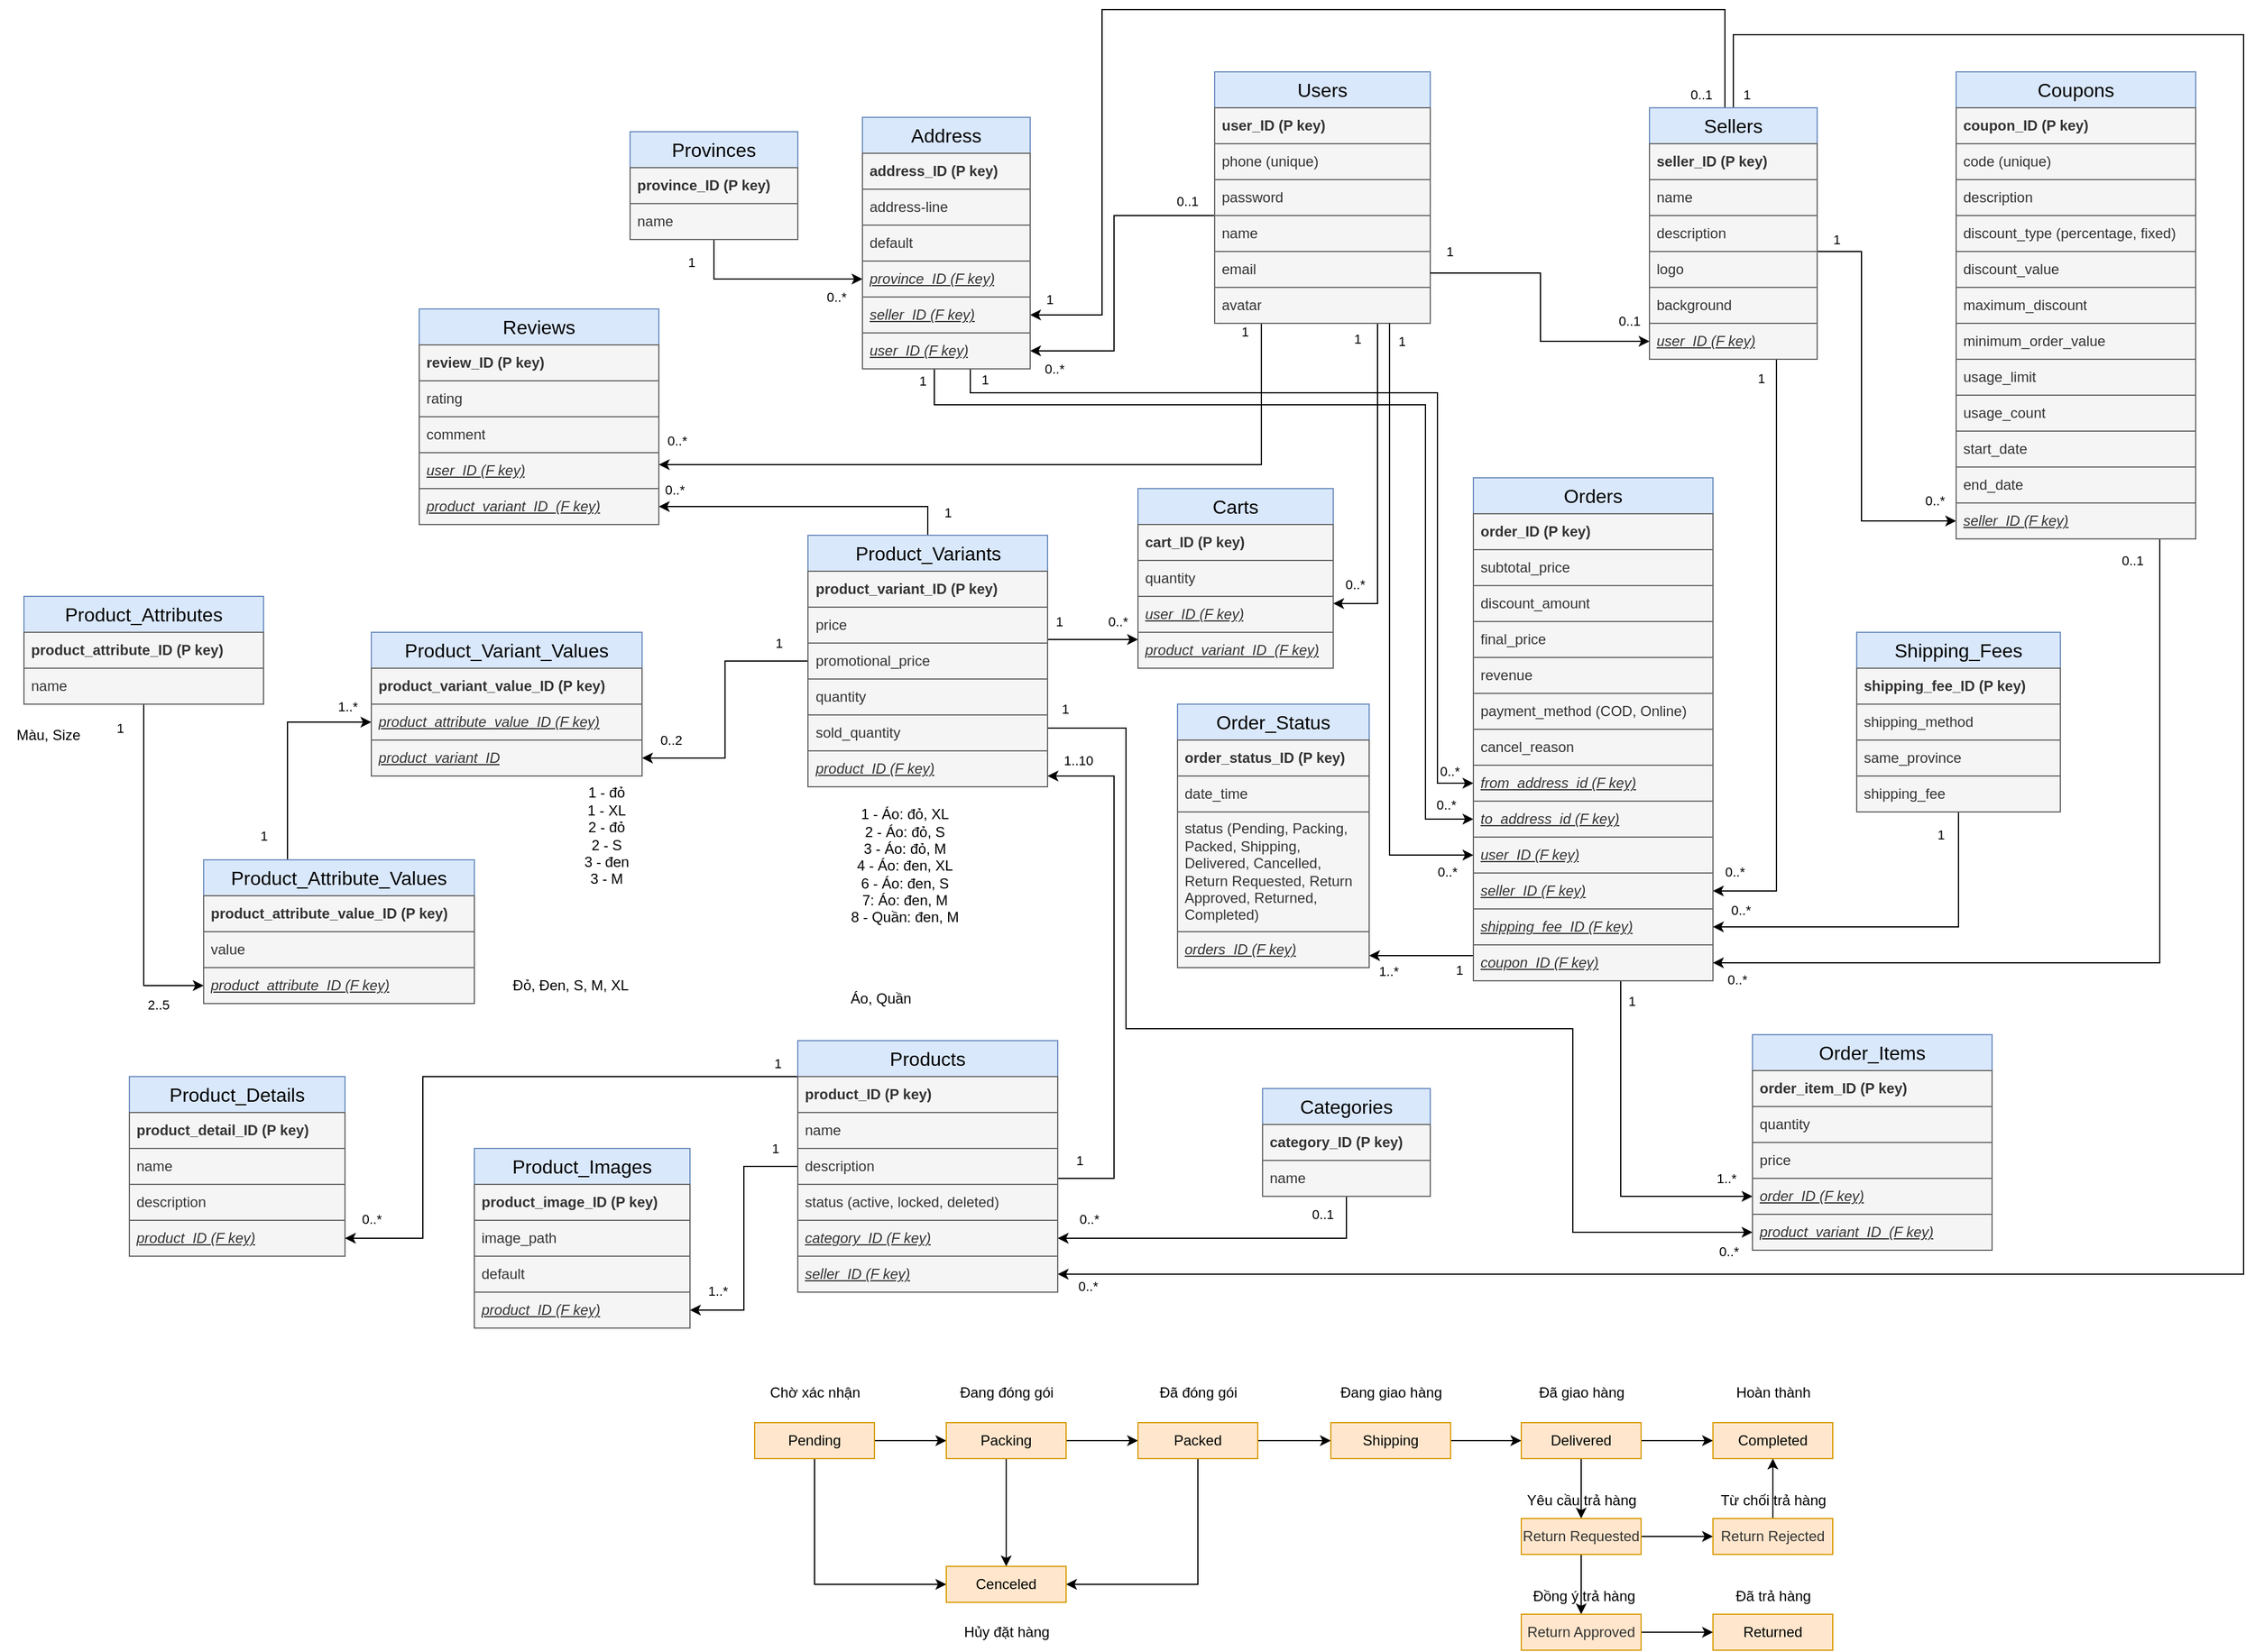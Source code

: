 <mxfile version="26.0.7">
  <diagram id="C5RBs43oDa-KdzZeNtuy" name="Page-1">
    <mxGraphModel dx="1282" dy="549" grid="1" gridSize="10" guides="1" tooltips="1" connect="1" arrows="1" fold="1" page="1" pageScale="1" pageWidth="827" pageHeight="1169" math="0" shadow="0">
      <root>
        <mxCell id="WIyWlLk6GJQsqaUBKTNV-0" />
        <mxCell id="WIyWlLk6GJQsqaUBKTNV-1" parent="WIyWlLk6GJQsqaUBKTNV-0" />
        <mxCell id="ofAZB1A1xBXTMgq2kkwl-220" style="edgeStyle=orthogonalEdgeStyle;rounded=0;orthogonalLoop=1;jettySize=auto;html=1;fontFamily=Helvetica;fontSize=12;fontColor=default;fontStyle=0;swimlaneLine=0;" parent="WIyWlLk6GJQsqaUBKTNV-1" source="ofAZB1A1xBXTMgq2kkwl-0" target="ofAZB1A1xBXTMgq2kkwl-106" edge="1">
          <mxGeometry relative="1" as="geometry">
            <Array as="points">
              <mxPoint x="1303" y="400" />
            </Array>
          </mxGeometry>
        </mxCell>
        <mxCell id="1EyDuikL_Rh4mhYkpojK-46" value="0..*" style="edgeLabel;html=1;align=center;verticalAlign=middle;resizable=0;points=[];" parent="ofAZB1A1xBXTMgq2kkwl-220" vertex="1" connectable="0">
          <mxGeometry x="0.905" y="-1" relative="1" as="geometry">
            <mxPoint x="-15" y="-19" as="offset" />
          </mxGeometry>
        </mxCell>
        <mxCell id="1EyDuikL_Rh4mhYkpojK-48" value="1" style="edgeLabel;html=1;align=center;verticalAlign=middle;resizable=0;points=[];" parent="ofAZB1A1xBXTMgq2kkwl-220" vertex="1" connectable="0">
          <mxGeometry x="-0.94" relative="1" as="geometry">
            <mxPoint x="-14" y="-12" as="offset" />
          </mxGeometry>
        </mxCell>
        <mxCell id="ofAZB1A1xBXTMgq2kkwl-241" style="edgeStyle=orthogonalEdgeStyle;rounded=0;orthogonalLoop=1;jettySize=auto;html=1;fontFamily=Helvetica;fontSize=12;fontColor=default;fontStyle=0;swimlaneLine=0;" parent="WIyWlLk6GJQsqaUBKTNV-1" source="ofAZB1A1xBXTMgq2kkwl-0" target="ofAZB1A1xBXTMgq2kkwl-239" edge="1">
          <mxGeometry relative="1" as="geometry">
            <Array as="points">
              <mxPoint x="1400" y="516" />
            </Array>
          </mxGeometry>
        </mxCell>
        <mxCell id="1EyDuikL_Rh4mhYkpojK-24" value="1" style="edgeLabel;html=1;align=center;verticalAlign=middle;resizable=0;points=[];" parent="ofAZB1A1xBXTMgq2kkwl-241" vertex="1" connectable="0">
          <mxGeometry x="-0.905" y="-2" relative="1" as="geometry">
            <mxPoint x="-15" as="offset" />
          </mxGeometry>
        </mxCell>
        <mxCell id="1EyDuikL_Rh4mhYkpojK-25" value="0..*" style="edgeLabel;html=1;align=center;verticalAlign=middle;resizable=0;points=[];" parent="ofAZB1A1xBXTMgq2kkwl-241" vertex="1" connectable="0">
          <mxGeometry x="0.869" y="-1" relative="1" as="geometry">
            <mxPoint y="-15" as="offset" />
          </mxGeometry>
        </mxCell>
        <mxCell id="1EyDuikL_Rh4mhYkpojK-0" style="edgeStyle=orthogonalEdgeStyle;rounded=0;orthogonalLoop=1;jettySize=auto;html=1;" parent="WIyWlLk6GJQsqaUBKTNV-1" source="ofAZB1A1xBXTMgq2kkwl-0" target="ofAZB1A1xBXTMgq2kkwl-29" edge="1">
          <mxGeometry relative="1" as="geometry">
            <Array as="points">
              <mxPoint x="1180" y="192" />
              <mxPoint x="1180" y="305" />
            </Array>
          </mxGeometry>
        </mxCell>
        <mxCell id="1EyDuikL_Rh4mhYkpojK-5" value="0..1" style="edgeLabel;html=1;align=center;verticalAlign=middle;resizable=0;points=[];" parent="1EyDuikL_Rh4mhYkpojK-0" vertex="1" connectable="0">
          <mxGeometry x="-0.867" y="1" relative="1" as="geometry">
            <mxPoint x="-5" y="-13" as="offset" />
          </mxGeometry>
        </mxCell>
        <mxCell id="1EyDuikL_Rh4mhYkpojK-6" value="0..*" style="edgeLabel;html=1;align=center;verticalAlign=middle;resizable=0;points=[];" parent="1EyDuikL_Rh4mhYkpojK-0" vertex="1" connectable="0">
          <mxGeometry x="0.853" y="1" relative="1" as="geometry">
            <mxPoint y="14" as="offset" />
          </mxGeometry>
        </mxCell>
        <mxCell id="ofAZB1A1xBXTMgq2kkwl-0" value="Users" style="swimlane;fontStyle=0;childLayout=stackLayout;horizontal=1;startSize=30;horizontalStack=0;resizeParent=1;resizeParentMax=0;resizeLast=0;collapsible=1;marginBottom=0;whiteSpace=wrap;html=1;fillColor=#dae8fc;strokeColor=#6c8ebf;fontSize=16;swimlaneLine=0;" parent="WIyWlLk6GJQsqaUBKTNV-1" vertex="1">
          <mxGeometry x="1264" y="72" width="180" height="210" as="geometry" />
        </mxCell>
        <mxCell id="ofAZB1A1xBXTMgq2kkwl-1" value="user_ID (P key)" style="text;strokeColor=#666666;fillColor=#f5f5f5;align=left;verticalAlign=middle;spacingLeft=4;spacingRight=4;overflow=hidden;points=[[0,0.5],[1,0.5]];portConstraint=eastwest;rotatable=0;whiteSpace=wrap;html=1;fontStyle=1;horizontal=1;fontColor=#333333;swimlaneLine=0;" parent="ofAZB1A1xBXTMgq2kkwl-0" vertex="1">
          <mxGeometry y="30" width="180" height="30" as="geometry" />
        </mxCell>
        <mxCell id="ofAZB1A1xBXTMgq2kkwl-2" value="phone (unique)" style="text;strokeColor=#666666;fillColor=#f5f5f5;align=left;verticalAlign=middle;spacingLeft=4;spacingRight=4;overflow=hidden;points=[[0,0.5],[1,0.5]];portConstraint=eastwest;rotatable=0;whiteSpace=wrap;html=1;fontColor=#333333;swimlaneLine=0;" parent="ofAZB1A1xBXTMgq2kkwl-0" vertex="1">
          <mxGeometry y="60" width="180" height="30" as="geometry" />
        </mxCell>
        <mxCell id="ofAZB1A1xBXTMgq2kkwl-30" value="password" style="text;strokeColor=#666666;fillColor=#f5f5f5;align=left;verticalAlign=middle;spacingLeft=4;spacingRight=4;overflow=hidden;points=[[0,0.5],[1,0.5]];portConstraint=eastwest;rotatable=0;whiteSpace=wrap;html=1;fontColor=#333333;swimlaneLine=0;" parent="ofAZB1A1xBXTMgq2kkwl-0" vertex="1">
          <mxGeometry y="90" width="180" height="30" as="geometry" />
        </mxCell>
        <mxCell id="ofAZB1A1xBXTMgq2kkwl-10" value="name" style="text;strokeColor=#666666;fillColor=#f5f5f5;align=left;verticalAlign=middle;spacingLeft=4;spacingRight=4;overflow=hidden;points=[[0,0.5],[1,0.5]];portConstraint=eastwest;rotatable=0;whiteSpace=wrap;html=1;fontColor=#333333;swimlaneLine=0;" parent="ofAZB1A1xBXTMgq2kkwl-0" vertex="1">
          <mxGeometry y="120" width="180" height="30" as="geometry" />
        </mxCell>
        <mxCell id="ofAZB1A1xBXTMgq2kkwl-8" value="email" style="text;strokeColor=#666666;fillColor=#f5f5f5;align=left;verticalAlign=middle;spacingLeft=4;spacingRight=4;overflow=hidden;points=[[0,0.5],[1,0.5]];portConstraint=eastwest;rotatable=0;whiteSpace=wrap;html=1;fontColor=#333333;swimlaneLine=0;" parent="ofAZB1A1xBXTMgq2kkwl-0" vertex="1">
          <mxGeometry y="150" width="180" height="30" as="geometry" />
        </mxCell>
        <mxCell id="ofAZB1A1xBXTMgq2kkwl-231" value="avatar" style="text;strokeColor=#666666;fillColor=#f5f5f5;align=left;verticalAlign=middle;spacingLeft=4;spacingRight=4;overflow=hidden;points=[[0,0.5],[1,0.5]];portConstraint=eastwest;rotatable=0;whiteSpace=wrap;html=1;fontColor=#333333;swimlaneLine=0;" parent="ofAZB1A1xBXTMgq2kkwl-0" vertex="1">
          <mxGeometry y="180" width="180" height="30" as="geometry" />
        </mxCell>
        <mxCell id="ofAZB1A1xBXTMgq2kkwl-64" style="edgeStyle=orthogonalEdgeStyle;rounded=0;orthogonalLoop=1;jettySize=auto;html=1;fontFamily=Helvetica;fontSize=12;fontColor=default;fontStyle=0;swimlaneLine=0;" parent="WIyWlLk6GJQsqaUBKTNV-1" source="ofAZB1A1xBXTMgq2kkwl-4" target="ofAZB1A1xBXTMgq2kkwl-207" edge="1">
          <mxGeometry relative="1" as="geometry">
            <Array as="points">
              <mxPoint x="1697" y="41" />
              <mxPoint x="2123" y="41" />
              <mxPoint x="2123" y="1076" />
            </Array>
          </mxGeometry>
        </mxCell>
        <mxCell id="1EyDuikL_Rh4mhYkpojK-74" value="0..*" style="edgeLabel;html=1;align=center;verticalAlign=middle;resizable=0;points=[];" parent="ofAZB1A1xBXTMgq2kkwl-64" vertex="1" connectable="0">
          <mxGeometry x="0.972" y="2" relative="1" as="geometry">
            <mxPoint x="-10" y="8" as="offset" />
          </mxGeometry>
        </mxCell>
        <mxCell id="1EyDuikL_Rh4mhYkpojK-75" value="1" style="edgeLabel;html=1;align=center;verticalAlign=middle;resizable=0;points=[];" parent="ofAZB1A1xBXTMgq2kkwl-64" vertex="1" connectable="0">
          <mxGeometry x="-0.985" y="-1" relative="1" as="geometry">
            <mxPoint x="10" y="8" as="offset" />
          </mxGeometry>
        </mxCell>
        <mxCell id="ofAZB1A1xBXTMgq2kkwl-88" style="edgeStyle=orthogonalEdgeStyle;rounded=0;orthogonalLoop=1;jettySize=auto;html=1;fontFamily=Helvetica;fontSize=12;fontColor=default;fontStyle=0;swimlaneLine=0;" parent="WIyWlLk6GJQsqaUBKTNV-1" source="ofAZB1A1xBXTMgq2kkwl-4" target="ofAZB1A1xBXTMgq2kkwl-83" edge="1">
          <mxGeometry relative="1" as="geometry">
            <Array as="points">
              <mxPoint x="1733" y="756" />
            </Array>
          </mxGeometry>
        </mxCell>
        <mxCell id="1EyDuikL_Rh4mhYkpojK-13" value="1" style="edgeLabel;html=1;align=center;verticalAlign=middle;resizable=0;points=[];" parent="ofAZB1A1xBXTMgq2kkwl-88" vertex="1" connectable="0">
          <mxGeometry x="-0.962" relative="1" as="geometry">
            <mxPoint x="-13" y="6" as="offset" />
          </mxGeometry>
        </mxCell>
        <mxCell id="1EyDuikL_Rh4mhYkpojK-15" value="0..*" style="edgeLabel;html=1;align=center;verticalAlign=middle;resizable=0;points=[];" parent="ofAZB1A1xBXTMgq2kkwl-88" vertex="1" connectable="0">
          <mxGeometry x="0.927" relative="1" as="geometry">
            <mxPoint y="-16" as="offset" />
          </mxGeometry>
        </mxCell>
        <mxCell id="ofAZB1A1xBXTMgq2kkwl-166" style="edgeStyle=orthogonalEdgeStyle;rounded=0;orthogonalLoop=1;jettySize=auto;html=1;fontFamily=Helvetica;fontSize=12;fontColor=default;fontStyle=0;swimlaneLine=0;" parent="WIyWlLk6GJQsqaUBKTNV-1" source="ofAZB1A1xBXTMgq2kkwl-4" target="ofAZB1A1xBXTMgq2kkwl-112" edge="1">
          <mxGeometry relative="1" as="geometry">
            <Array as="points">
              <mxPoint x="1804" y="222" />
              <mxPoint x="1804" y="447" />
            </Array>
          </mxGeometry>
        </mxCell>
        <mxCell id="1EyDuikL_Rh4mhYkpojK-11" value="1" style="edgeLabel;html=1;align=center;verticalAlign=middle;resizable=0;points=[];" parent="ofAZB1A1xBXTMgq2kkwl-166" vertex="1" connectable="0">
          <mxGeometry x="-0.909" y="2" relative="1" as="geometry">
            <mxPoint y="-8" as="offset" />
          </mxGeometry>
        </mxCell>
        <mxCell id="1EyDuikL_Rh4mhYkpojK-12" value="0..*" style="edgeLabel;html=1;align=center;verticalAlign=middle;resizable=0;points=[];" parent="ofAZB1A1xBXTMgq2kkwl-166" vertex="1" connectable="0">
          <mxGeometry x="0.916" y="2" relative="1" as="geometry">
            <mxPoint x="-4" y="-15" as="offset" />
          </mxGeometry>
        </mxCell>
        <mxCell id="1EyDuikL_Rh4mhYkpojK-1" style="edgeStyle=orthogonalEdgeStyle;rounded=0;orthogonalLoop=1;jettySize=auto;html=1;startArrow=none;startFill=0;endArrow=classic;endFill=1;" parent="WIyWlLk6GJQsqaUBKTNV-1" source="ofAZB1A1xBXTMgq2kkwl-4" target="ofAZB1A1xBXTMgq2kkwl-37" edge="1">
          <mxGeometry relative="1" as="geometry">
            <Array as="points">
              <mxPoint x="1690" y="20" />
              <mxPoint x="1170" y="20" />
              <mxPoint x="1170" y="275" />
            </Array>
          </mxGeometry>
        </mxCell>
        <mxCell id="1EyDuikL_Rh4mhYkpojK-7" value="1" style="edgeLabel;html=1;align=center;verticalAlign=middle;resizable=0;points=[];" parent="1EyDuikL_Rh4mhYkpojK-1" vertex="1" connectable="0">
          <mxGeometry x="0.96" relative="1" as="geometry">
            <mxPoint x="-3" y="-13" as="offset" />
          </mxGeometry>
        </mxCell>
        <mxCell id="1EyDuikL_Rh4mhYkpojK-8" value="0..1" style="edgeLabel;html=1;align=center;verticalAlign=middle;resizable=0;points=[];" parent="1EyDuikL_Rh4mhYkpojK-1" vertex="1" connectable="0">
          <mxGeometry x="-0.979" y="1" relative="1" as="geometry">
            <mxPoint x="-19" y="-2" as="offset" />
          </mxGeometry>
        </mxCell>
        <mxCell id="ofAZB1A1xBXTMgq2kkwl-4" value="Sellers" style="swimlane;fontStyle=0;childLayout=stackLayout;horizontal=1;startSize=30;horizontalStack=0;resizeParent=1;resizeParentMax=0;resizeLast=0;collapsible=1;marginBottom=0;whiteSpace=wrap;html=1;fillColor=#dae8fc;strokeColor=#6c8ebf;fontSize=16;swimlaneLine=0;" parent="WIyWlLk6GJQsqaUBKTNV-1" vertex="1">
          <mxGeometry x="1627" y="102" width="140" height="210" as="geometry" />
        </mxCell>
        <mxCell id="ofAZB1A1xBXTMgq2kkwl-5" value="seller_ID (P key)" style="text;strokeColor=#666666;fillColor=#f5f5f5;align=left;verticalAlign=middle;spacingLeft=4;spacingRight=4;overflow=hidden;points=[[0,0.5],[1,0.5]];portConstraint=eastwest;rotatable=0;whiteSpace=wrap;html=1;fontStyle=1;horizontal=1;fontColor=#333333;swimlaneLine=0;" parent="ofAZB1A1xBXTMgq2kkwl-4" vertex="1">
          <mxGeometry y="30" width="140" height="30" as="geometry" />
        </mxCell>
        <mxCell id="ofAZB1A1xBXTMgq2kkwl-34" value="name" style="text;strokeColor=#666666;fillColor=#f5f5f5;align=left;verticalAlign=middle;spacingLeft=4;spacingRight=4;overflow=hidden;points=[[0,0.5],[1,0.5]];portConstraint=eastwest;rotatable=0;whiteSpace=wrap;html=1;fontColor=#333333;swimlaneLine=0;" parent="ofAZB1A1xBXTMgq2kkwl-4" vertex="1">
          <mxGeometry y="60" width="140" height="30" as="geometry" />
        </mxCell>
        <mxCell id="ofAZB1A1xBXTMgq2kkwl-36" value="description" style="text;strokeColor=#666666;fillColor=#f5f5f5;align=left;verticalAlign=middle;spacingLeft=4;spacingRight=4;overflow=hidden;points=[[0,0.5],[1,0.5]];portConstraint=eastwest;rotatable=0;whiteSpace=wrap;html=1;fontColor=#333333;swimlaneLine=0;" parent="ofAZB1A1xBXTMgq2kkwl-4" vertex="1">
          <mxGeometry y="90" width="140" height="30" as="geometry" />
        </mxCell>
        <mxCell id="ofAZB1A1xBXTMgq2kkwl-41" value="logo" style="text;strokeColor=#666666;fillColor=#f5f5f5;align=left;verticalAlign=middle;spacingLeft=4;spacingRight=4;overflow=hidden;points=[[0,0.5],[1,0.5]];portConstraint=eastwest;rotatable=0;whiteSpace=wrap;html=1;fontColor=#333333;swimlaneLine=0;" parent="ofAZB1A1xBXTMgq2kkwl-4" vertex="1">
          <mxGeometry y="120" width="140" height="30" as="geometry" />
        </mxCell>
        <mxCell id="ofAZB1A1xBXTMgq2kkwl-42" value="background" style="text;strokeColor=#666666;fillColor=#f5f5f5;align=left;verticalAlign=middle;spacingLeft=4;spacingRight=4;overflow=hidden;points=[[0,0.5],[1,0.5]];portConstraint=eastwest;rotatable=0;whiteSpace=wrap;html=1;fontColor=#333333;swimlaneLine=0;" parent="ofAZB1A1xBXTMgq2kkwl-4" vertex="1">
          <mxGeometry y="150" width="140" height="30" as="geometry" />
        </mxCell>
        <mxCell id="ofAZB1A1xBXTMgq2kkwl-6" value="user_ID (F key)" style="text;strokeColor=#666666;fillColor=#f5f5f5;align=left;verticalAlign=middle;spacingLeft=4;spacingRight=4;overflow=hidden;points=[[0,0.5],[1,0.5]];portConstraint=eastwest;rotatable=0;whiteSpace=wrap;html=1;fontColor=#333333;fontStyle=6;swimlaneLine=0;" parent="ofAZB1A1xBXTMgq2kkwl-4" vertex="1">
          <mxGeometry y="180" width="140" height="30" as="geometry" />
        </mxCell>
        <mxCell id="1EyDuikL_Rh4mhYkpojK-19" style="edgeStyle=orthogonalEdgeStyle;rounded=0;orthogonalLoop=1;jettySize=auto;html=1;" parent="WIyWlLk6GJQsqaUBKTNV-1" source="ofAZB1A1xBXTMgq2kkwl-12" target="1EyDuikL_Rh4mhYkpojK-18" edge="1">
          <mxGeometry relative="1" as="geometry">
            <Array as="points">
              <mxPoint x="1060" y="340" />
              <mxPoint x="1450" y="340" />
              <mxPoint x="1450" y="666" />
            </Array>
          </mxGeometry>
        </mxCell>
        <mxCell id="1EyDuikL_Rh4mhYkpojK-28" value="0..*" style="edgeLabel;html=1;align=center;verticalAlign=middle;resizable=0;points=[];" parent="1EyDuikL_Rh4mhYkpojK-19" vertex="1" connectable="0">
          <mxGeometry x="0.946" relative="1" as="geometry">
            <mxPoint y="-10" as="offset" />
          </mxGeometry>
        </mxCell>
        <mxCell id="1EyDuikL_Rh4mhYkpojK-32" value="1" style="edgeLabel;html=1;align=center;verticalAlign=middle;resizable=0;points=[];" parent="1EyDuikL_Rh4mhYkpojK-19" vertex="1" connectable="0">
          <mxGeometry x="-0.976" y="-1" relative="1" as="geometry">
            <mxPoint x="13" as="offset" />
          </mxGeometry>
        </mxCell>
        <mxCell id="1EyDuikL_Rh4mhYkpojK-20" style="edgeStyle=orthogonalEdgeStyle;rounded=0;orthogonalLoop=1;jettySize=auto;html=1;" parent="WIyWlLk6GJQsqaUBKTNV-1" source="ofAZB1A1xBXTMgq2kkwl-12" target="1EyDuikL_Rh4mhYkpojK-17" edge="1">
          <mxGeometry relative="1" as="geometry">
            <Array as="points">
              <mxPoint x="1030" y="350" />
              <mxPoint x="1440" y="350" />
              <mxPoint x="1440" y="696" />
            </Array>
          </mxGeometry>
        </mxCell>
        <mxCell id="1EyDuikL_Rh4mhYkpojK-26" value="0..*" style="edgeLabel;html=1;align=center;verticalAlign=middle;resizable=0;points=[];" parent="1EyDuikL_Rh4mhYkpojK-20" vertex="1" connectable="0">
          <mxGeometry x="0.968" relative="1" as="geometry">
            <mxPoint x="-10" y="-12" as="offset" />
          </mxGeometry>
        </mxCell>
        <mxCell id="1EyDuikL_Rh4mhYkpojK-31" value="1" style="edgeLabel;html=1;align=center;verticalAlign=middle;resizable=0;points=[];" parent="1EyDuikL_Rh4mhYkpojK-20" vertex="1" connectable="0">
          <mxGeometry x="-0.976" y="-1" relative="1" as="geometry">
            <mxPoint x="-9" as="offset" />
          </mxGeometry>
        </mxCell>
        <mxCell id="ofAZB1A1xBXTMgq2kkwl-12" value="Address" style="swimlane;fontStyle=0;childLayout=stackLayout;horizontal=1;startSize=30;horizontalStack=0;resizeParent=1;resizeParentMax=0;resizeLast=0;collapsible=1;marginBottom=0;whiteSpace=wrap;html=1;fillColor=#dae8fc;strokeColor=#6c8ebf;fontSize=16;swimlaneLine=0;" parent="WIyWlLk6GJQsqaUBKTNV-1" vertex="1">
          <mxGeometry x="970" y="110" width="140" height="210" as="geometry" />
        </mxCell>
        <mxCell id="ofAZB1A1xBXTMgq2kkwl-13" value="address_ID (P key)" style="text;strokeColor=#666666;fillColor=#f5f5f5;align=left;verticalAlign=middle;spacingLeft=4;spacingRight=4;overflow=hidden;points=[[0,0.5],[1,0.5]];portConstraint=eastwest;rotatable=0;whiteSpace=wrap;html=1;fontStyle=1;horizontal=1;fontColor=#333333;swimlaneLine=0;" parent="ofAZB1A1xBXTMgq2kkwl-12" vertex="1">
          <mxGeometry y="30" width="140" height="30" as="geometry" />
        </mxCell>
        <mxCell id="ofAZB1A1xBXTMgq2kkwl-16" value="address-line" style="text;strokeColor=#666666;fillColor=#f5f5f5;align=left;verticalAlign=middle;spacingLeft=4;spacingRight=4;overflow=hidden;points=[[0,0.5],[1,0.5]];portConstraint=eastwest;rotatable=0;whiteSpace=wrap;html=1;fontColor=#333333;swimlaneLine=0;" parent="ofAZB1A1xBXTMgq2kkwl-12" vertex="1">
          <mxGeometry y="60" width="140" height="30" as="geometry" />
        </mxCell>
        <mxCell id="1EyDuikL_Rh4mhYkpojK-16" value="default" style="text;strokeColor=#666666;fillColor=#f5f5f5;align=left;verticalAlign=middle;spacingLeft=4;spacingRight=4;overflow=hidden;points=[[0,0.5],[1,0.5]];portConstraint=eastwest;rotatable=0;whiteSpace=wrap;html=1;fontColor=#333333;swimlaneLine=0;" parent="ofAZB1A1xBXTMgq2kkwl-12" vertex="1">
          <mxGeometry y="90" width="140" height="30" as="geometry" />
        </mxCell>
        <mxCell id="ofAZB1A1xBXTMgq2kkwl-15" value="province_ID (F key)" style="text;strokeColor=#666666;fillColor=#f5f5f5;align=left;verticalAlign=middle;spacingLeft=4;spacingRight=4;overflow=hidden;points=[[0,0.5],[1,0.5]];portConstraint=eastwest;rotatable=0;whiteSpace=wrap;html=1;fontColor=#333333;fontStyle=6;swimlaneLine=0;" parent="ofAZB1A1xBXTMgq2kkwl-12" vertex="1">
          <mxGeometry y="120" width="140" height="30" as="geometry" />
        </mxCell>
        <mxCell id="ofAZB1A1xBXTMgq2kkwl-37" value="seller_ID (F key)" style="text;strokeColor=#666666;fillColor=#f5f5f5;align=left;verticalAlign=middle;spacingLeft=4;spacingRight=4;overflow=hidden;points=[[0,0.5],[1,0.5]];portConstraint=eastwest;rotatable=0;whiteSpace=wrap;html=1;fontColor=#333333;fontStyle=6;swimlaneLine=0;" parent="ofAZB1A1xBXTMgq2kkwl-12" vertex="1">
          <mxGeometry y="150" width="140" height="30" as="geometry" />
        </mxCell>
        <mxCell id="ofAZB1A1xBXTMgq2kkwl-29" value="user_ID (F key)" style="text;strokeColor=#666666;fillColor=#f5f5f5;align=left;verticalAlign=middle;spacingLeft=4;spacingRight=4;overflow=hidden;points=[[0,0.5],[1,0.5]];portConstraint=eastwest;rotatable=0;whiteSpace=wrap;html=1;fontColor=#333333;fontStyle=6;swimlaneLine=0;" parent="ofAZB1A1xBXTMgq2kkwl-12" vertex="1">
          <mxGeometry y="180" width="140" height="30" as="geometry" />
        </mxCell>
        <mxCell id="ofAZB1A1xBXTMgq2kkwl-235" style="edgeStyle=orthogonalEdgeStyle;rounded=0;orthogonalLoop=1;jettySize=auto;html=1;fontFamily=Helvetica;fontSize=12;fontColor=default;fontStyle=0;swimlaneLine=0;" parent="WIyWlLk6GJQsqaUBKTNV-1" source="ofAZB1A1xBXTMgq2kkwl-17" target="ofAZB1A1xBXTMgq2kkwl-15" edge="1">
          <mxGeometry relative="1" as="geometry" />
        </mxCell>
        <mxCell id="1EyDuikL_Rh4mhYkpojK-2" value="1" style="edgeLabel;html=1;align=center;verticalAlign=middle;resizable=0;points=[];" parent="ofAZB1A1xBXTMgq2kkwl-235" vertex="1" connectable="0">
          <mxGeometry x="-0.843" y="2" relative="1" as="geometry">
            <mxPoint x="-21" y="6" as="offset" />
          </mxGeometry>
        </mxCell>
        <mxCell id="1EyDuikL_Rh4mhYkpojK-4" value="0..*" style="edgeLabel;html=1;align=center;verticalAlign=middle;resizable=0;points=[];" parent="ofAZB1A1xBXTMgq2kkwl-235" vertex="1" connectable="0">
          <mxGeometry x="0.722" y="-2" relative="1" as="geometry">
            <mxPoint y="13" as="offset" />
          </mxGeometry>
        </mxCell>
        <mxCell id="ofAZB1A1xBXTMgq2kkwl-17" value="Provinces" style="swimlane;fontStyle=0;childLayout=stackLayout;horizontal=1;startSize=30;horizontalStack=0;resizeParent=1;resizeParentMax=0;resizeLast=0;collapsible=1;marginBottom=0;whiteSpace=wrap;html=1;fillColor=#dae8fc;strokeColor=#6c8ebf;fontSize=16;swimlaneLine=0;" parent="WIyWlLk6GJQsqaUBKTNV-1" vertex="1">
          <mxGeometry x="776" y="122" width="140" height="90" as="geometry" />
        </mxCell>
        <mxCell id="ofAZB1A1xBXTMgq2kkwl-18" value="province_ID (P key)" style="text;strokeColor=#666666;fillColor=#f5f5f5;align=left;verticalAlign=middle;spacingLeft=4;spacingRight=4;overflow=hidden;points=[[0,0.5],[1,0.5]];portConstraint=eastwest;rotatable=0;whiteSpace=wrap;html=1;fontStyle=1;horizontal=1;fontColor=#333333;swimlaneLine=0;" parent="ofAZB1A1xBXTMgq2kkwl-17" vertex="1">
          <mxGeometry y="30" width="140" height="30" as="geometry" />
        </mxCell>
        <mxCell id="ofAZB1A1xBXTMgq2kkwl-19" value="name&amp;nbsp;" style="text;strokeColor=#666666;fillColor=#f5f5f5;align=left;verticalAlign=middle;spacingLeft=4;spacingRight=4;overflow=hidden;points=[[0,0.5],[1,0.5]];portConstraint=eastwest;rotatable=0;whiteSpace=wrap;html=1;fontColor=#333333;swimlaneLine=0;" parent="ofAZB1A1xBXTMgq2kkwl-17" vertex="1">
          <mxGeometry y="60" width="140" height="30" as="geometry" />
        </mxCell>
        <mxCell id="ofAZB1A1xBXTMgq2kkwl-222" style="edgeStyle=orthogonalEdgeStyle;rounded=0;orthogonalLoop=1;jettySize=auto;html=1;fontFamily=Helvetica;fontSize=12;fontColor=default;fontStyle=0;swimlaneLine=0;" parent="WIyWlLk6GJQsqaUBKTNV-1" source="ofAZB1A1xBXTMgq2kkwl-43" target="ofAZB1A1xBXTMgq2kkwl-208" edge="1">
          <mxGeometry relative="1" as="geometry" />
        </mxCell>
        <mxCell id="1EyDuikL_Rh4mhYkpojK-72" value="0..1" style="edgeLabel;html=1;align=center;verticalAlign=middle;resizable=0;points=[];" parent="ofAZB1A1xBXTMgq2kkwl-222" vertex="1" connectable="0">
          <mxGeometry x="-0.891" y="1" relative="1" as="geometry">
            <mxPoint x="-21" as="offset" />
          </mxGeometry>
        </mxCell>
        <mxCell id="1EyDuikL_Rh4mhYkpojK-73" value="0..*" style="edgeLabel;html=1;align=center;verticalAlign=middle;resizable=0;points=[];" parent="ofAZB1A1xBXTMgq2kkwl-222" vertex="1" connectable="0">
          <mxGeometry x="0.759" y="1" relative="1" as="geometry">
            <mxPoint x="-8" y="-17" as="offset" />
          </mxGeometry>
        </mxCell>
        <mxCell id="ofAZB1A1xBXTMgq2kkwl-43" value="Categories" style="swimlane;fontStyle=0;childLayout=stackLayout;horizontal=1;startSize=30;horizontalStack=0;resizeParent=1;resizeParentMax=0;resizeLast=0;collapsible=1;marginBottom=0;whiteSpace=wrap;html=1;fillColor=#dae8fc;strokeColor=#6c8ebf;fontSize=16;swimlaneLine=0;" parent="WIyWlLk6GJQsqaUBKTNV-1" vertex="1">
          <mxGeometry x="1304" y="921" width="140" height="90" as="geometry" />
        </mxCell>
        <mxCell id="ofAZB1A1xBXTMgq2kkwl-44" value="category_ID (P key)" style="text;strokeColor=#666666;fillColor=#f5f5f5;align=left;verticalAlign=middle;spacingLeft=4;spacingRight=4;overflow=hidden;points=[[0,0.5],[1,0.5]];portConstraint=eastwest;rotatable=0;whiteSpace=wrap;html=1;fontStyle=1;horizontal=1;fontColor=#333333;swimlaneLine=0;" parent="ofAZB1A1xBXTMgq2kkwl-43" vertex="1">
          <mxGeometry y="30" width="140" height="30" as="geometry" />
        </mxCell>
        <mxCell id="ofAZB1A1xBXTMgq2kkwl-45" value="name" style="text;strokeColor=#666666;fillColor=#f5f5f5;align=left;verticalAlign=middle;spacingLeft=4;spacingRight=4;overflow=hidden;points=[[0,0.5],[1,0.5]];portConstraint=eastwest;rotatable=0;whiteSpace=wrap;html=1;fontColor=#333333;swimlaneLine=0;" parent="ofAZB1A1xBXTMgq2kkwl-43" vertex="1">
          <mxGeometry y="60" width="140" height="30" as="geometry" />
        </mxCell>
        <mxCell id="ofAZB1A1xBXTMgq2kkwl-100" style="edgeStyle=orthogonalEdgeStyle;rounded=0;orthogonalLoop=1;jettySize=auto;html=1;fontFamily=Helvetica;fontSize=12;fontColor=default;fontStyle=0;swimlaneLine=0;" parent="WIyWlLk6GJQsqaUBKTNV-1" source="ofAZB1A1xBXTMgq2kkwl-47" target="ofAZB1A1xBXTMgq2kkwl-99" edge="1">
          <mxGeometry relative="1" as="geometry">
            <Array as="points">
              <mxPoint x="1190" y="620" />
              <mxPoint x="1190" y="871" />
              <mxPoint x="1563" y="871" />
              <mxPoint x="1563" y="1041" />
            </Array>
          </mxGeometry>
        </mxCell>
        <mxCell id="1EyDuikL_Rh4mhYkpojK-41" value="0..*" style="edgeLabel;html=1;align=center;verticalAlign=middle;resizable=0;points=[];" parent="ofAZB1A1xBXTMgq2kkwl-100" vertex="1" connectable="0">
          <mxGeometry x="0.966" y="2" relative="1" as="geometry">
            <mxPoint x="-3" y="18" as="offset" />
          </mxGeometry>
        </mxCell>
        <mxCell id="1EyDuikL_Rh4mhYkpojK-42" value="1" style="edgeLabel;html=1;align=center;verticalAlign=middle;resizable=0;points=[];" parent="ofAZB1A1xBXTMgq2kkwl-100" vertex="1" connectable="0">
          <mxGeometry x="-0.941" relative="1" as="geometry">
            <mxPoint x="-16" y="-16" as="offset" />
          </mxGeometry>
        </mxCell>
        <mxCell id="ofAZB1A1xBXTMgq2kkwl-218" style="edgeStyle=orthogonalEdgeStyle;rounded=0;orthogonalLoop=1;jettySize=auto;html=1;fontFamily=Helvetica;fontSize=12;fontColor=default;fontStyle=0;swimlaneLine=0;" parent="WIyWlLk6GJQsqaUBKTNV-1" source="ofAZB1A1xBXTMgq2kkwl-47" target="ofAZB1A1xBXTMgq2kkwl-107" edge="1">
          <mxGeometry relative="1" as="geometry" />
        </mxCell>
        <mxCell id="1EyDuikL_Rh4mhYkpojK-45" value="0..*" style="edgeLabel;html=1;align=center;verticalAlign=middle;resizable=0;points=[];" parent="ofAZB1A1xBXTMgq2kkwl-218" vertex="1" connectable="0">
          <mxGeometry x="0.894" y="-2" relative="1" as="geometry">
            <mxPoint y="-12" as="offset" />
          </mxGeometry>
        </mxCell>
        <mxCell id="1EyDuikL_Rh4mhYkpojK-47" value="1" style="edgeLabel;html=1;align=center;verticalAlign=middle;resizable=0;points=[];" parent="ofAZB1A1xBXTMgq2kkwl-218" vertex="1" connectable="0">
          <mxGeometry x="-0.913" relative="1" as="geometry">
            <mxPoint x="16" y="-8" as="offset" />
          </mxGeometry>
        </mxCell>
        <mxCell id="ofAZB1A1xBXTMgq2kkwl-242" style="edgeStyle=orthogonalEdgeStyle;rounded=0;orthogonalLoop=1;jettySize=auto;html=1;fontFamily=Helvetica;fontSize=12;fontColor=default;fontStyle=0;swimlaneLine=0;" parent="WIyWlLk6GJQsqaUBKTNV-1" source="ofAZB1A1xBXTMgq2kkwl-47" target="ofAZB1A1xBXTMgq2kkwl-240" edge="1">
          <mxGeometry relative="1" as="geometry">
            <Array as="points">
              <mxPoint x="1153" y="546" />
              <mxPoint x="1153" y="546" />
            </Array>
          </mxGeometry>
        </mxCell>
        <mxCell id="1EyDuikL_Rh4mhYkpojK-43" value="0..*" style="edgeLabel;html=1;align=center;verticalAlign=middle;resizable=0;points=[];" parent="ofAZB1A1xBXTMgq2kkwl-242" vertex="1" connectable="0">
          <mxGeometry x="0.594" y="2" relative="1" as="geometry">
            <mxPoint x="-2" y="-13" as="offset" />
          </mxGeometry>
        </mxCell>
        <mxCell id="1EyDuikL_Rh4mhYkpojK-44" value="1" style="edgeLabel;html=1;align=center;verticalAlign=middle;resizable=0;points=[];" parent="ofAZB1A1xBXTMgq2kkwl-242" vertex="1" connectable="0">
          <mxGeometry x="-0.75" relative="1" as="geometry">
            <mxPoint y="-15" as="offset" />
          </mxGeometry>
        </mxCell>
        <mxCell id="iDWCcAI8SVcQ8UrFFIVu-5" style="edgeStyle=orthogonalEdgeStyle;rounded=0;orthogonalLoop=1;jettySize=auto;html=1;" parent="WIyWlLk6GJQsqaUBKTNV-1" source="ofAZB1A1xBXTMgq2kkwl-47" target="iDWCcAI8SVcQ8UrFFIVu-4" edge="1">
          <mxGeometry relative="1" as="geometry" />
        </mxCell>
        <mxCell id="iDWCcAI8SVcQ8UrFFIVu-6" value="1" style="edgeLabel;html=1;align=center;verticalAlign=middle;resizable=0;points=[];" parent="iDWCcAI8SVcQ8UrFFIVu-5" vertex="1" connectable="0">
          <mxGeometry x="-0.88" y="-4" relative="1" as="geometry">
            <mxPoint x="-12" y="-11" as="offset" />
          </mxGeometry>
        </mxCell>
        <mxCell id="iDWCcAI8SVcQ8UrFFIVu-7" value="0..2" style="edgeLabel;html=1;align=center;verticalAlign=middle;resizable=0;points=[];" parent="iDWCcAI8SVcQ8UrFFIVu-5" vertex="1" connectable="0">
          <mxGeometry x="0.783" y="-2" relative="1" as="geometry">
            <mxPoint y="-13" as="offset" />
          </mxGeometry>
        </mxCell>
        <mxCell id="ofAZB1A1xBXTMgq2kkwl-47" value="Product_Variants" style="swimlane;fontStyle=0;childLayout=stackLayout;horizontal=1;startSize=30;horizontalStack=0;resizeParent=1;resizeParentMax=0;resizeLast=0;collapsible=1;marginBottom=0;whiteSpace=wrap;html=1;fillColor=#dae8fc;strokeColor=#6c8ebf;fontSize=16;swimlaneLine=0;" parent="WIyWlLk6GJQsqaUBKTNV-1" vertex="1">
          <mxGeometry x="924.5" y="459" width="200" height="210" as="geometry" />
        </mxCell>
        <mxCell id="ofAZB1A1xBXTMgq2kkwl-48" value="product_variant_ID (P key)" style="text;strokeColor=#666666;fillColor=#f5f5f5;align=left;verticalAlign=middle;spacingLeft=4;spacingRight=4;overflow=hidden;points=[[0,0.5],[1,0.5]];portConstraint=eastwest;rotatable=0;whiteSpace=wrap;html=1;fontStyle=1;horizontal=1;fontColor=#333333;swimlaneLine=0;" parent="ofAZB1A1xBXTMgq2kkwl-47" vertex="1">
          <mxGeometry y="30" width="200" height="30" as="geometry" />
        </mxCell>
        <mxCell id="ofAZB1A1xBXTMgq2kkwl-51" value="price" style="text;strokeColor=#666666;fillColor=#f5f5f5;align=left;verticalAlign=middle;spacingLeft=4;spacingRight=4;overflow=hidden;points=[[0,0.5],[1,0.5]];portConstraint=eastwest;rotatable=0;whiteSpace=wrap;html=1;fontColor=#333333;swimlaneLine=0;" parent="ofAZB1A1xBXTMgq2kkwl-47" vertex="1">
          <mxGeometry y="60" width="200" height="30" as="geometry" />
        </mxCell>
        <mxCell id="iaZsUR0PWjhRFVFZvP5X-1" value="promotional_price" style="text;strokeColor=#666666;fillColor=#f5f5f5;align=left;verticalAlign=middle;spacingLeft=4;spacingRight=4;overflow=hidden;points=[[0,0.5],[1,0.5]];portConstraint=eastwest;rotatable=0;whiteSpace=wrap;html=1;fontColor=#333333;swimlaneLine=0;" parent="ofAZB1A1xBXTMgq2kkwl-47" vertex="1">
          <mxGeometry y="90" width="200" height="30" as="geometry" />
        </mxCell>
        <mxCell id="ofAZB1A1xBXTMgq2kkwl-186" value="quantity" style="text;strokeColor=#666666;fillColor=#f5f5f5;align=left;verticalAlign=middle;spacingLeft=4;spacingRight=4;overflow=hidden;points=[[0,0.5],[1,0.5]];portConstraint=eastwest;rotatable=0;whiteSpace=wrap;html=1;fontColor=#333333;swimlaneLine=0;" parent="ofAZB1A1xBXTMgq2kkwl-47" vertex="1">
          <mxGeometry y="120" width="200" height="30" as="geometry" />
        </mxCell>
        <mxCell id="ofAZB1A1xBXTMgq2kkwl-187" value="sold_quantity" style="text;strokeColor=#666666;fillColor=#f5f5f5;align=left;verticalAlign=middle;spacingLeft=4;spacingRight=4;overflow=hidden;points=[[0,0.5],[1,0.5]];portConstraint=eastwest;rotatable=0;whiteSpace=wrap;html=1;fontColor=#333333;swimlaneLine=0;" parent="ofAZB1A1xBXTMgq2kkwl-47" vertex="1">
          <mxGeometry y="150" width="200" height="30" as="geometry" />
        </mxCell>
        <mxCell id="ofAZB1A1xBXTMgq2kkwl-210" value="&lt;span style=&quot;&quot;&gt;product_ID&amp;nbsp;&lt;/span&gt;(F key)" style="text;strokeColor=#666666;fillColor=#f5f5f5;align=left;verticalAlign=middle;spacingLeft=4;spacingRight=4;overflow=hidden;points=[[0,0.5],[1,0.5]];portConstraint=eastwest;rotatable=0;whiteSpace=wrap;html=1;fontColor=#333333;fontStyle=6;swimlaneLine=0;" parent="ofAZB1A1xBXTMgq2kkwl-47" vertex="1">
          <mxGeometry y="180" width="200" height="30" as="geometry" />
        </mxCell>
        <mxCell id="ofAZB1A1xBXTMgq2kkwl-54" value="Product_Images" style="swimlane;fontStyle=0;childLayout=stackLayout;horizontal=1;startSize=30;horizontalStack=0;resizeParent=1;resizeParentMax=0;resizeLast=0;collapsible=1;marginBottom=0;whiteSpace=wrap;html=1;fillColor=#dae8fc;strokeColor=#6c8ebf;fontSize=16;swimlaneLine=0;" parent="WIyWlLk6GJQsqaUBKTNV-1" vertex="1">
          <mxGeometry x="646" y="971" width="180" height="150" as="geometry" />
        </mxCell>
        <mxCell id="ofAZB1A1xBXTMgq2kkwl-55" value="product_image_ID (P key)" style="text;strokeColor=#666666;fillColor=#f5f5f5;align=left;verticalAlign=middle;spacingLeft=4;spacingRight=4;overflow=hidden;points=[[0,0.5],[1,0.5]];portConstraint=eastwest;rotatable=0;whiteSpace=wrap;html=1;fontStyle=1;horizontal=1;fontColor=#333333;swimlaneLine=0;" parent="ofAZB1A1xBXTMgq2kkwl-54" vertex="1">
          <mxGeometry y="30" width="180" height="30" as="geometry" />
        </mxCell>
        <mxCell id="ofAZB1A1xBXTMgq2kkwl-56" value="image_path" style="text;strokeColor=#666666;fillColor=#f5f5f5;align=left;verticalAlign=middle;spacingLeft=4;spacingRight=4;overflow=hidden;points=[[0,0.5],[1,0.5]];portConstraint=eastwest;rotatable=0;whiteSpace=wrap;html=1;fontColor=#333333;swimlaneLine=0;" parent="ofAZB1A1xBXTMgq2kkwl-54" vertex="1">
          <mxGeometry y="60" width="180" height="30" as="geometry" />
        </mxCell>
        <mxCell id="1rTX2SiTg5XtZfIKa4wV-0" value="default" style="text;strokeColor=#666666;fillColor=#f5f5f5;align=left;verticalAlign=middle;spacingLeft=4;spacingRight=4;overflow=hidden;points=[[0,0.5],[1,0.5]];portConstraint=eastwest;rotatable=0;whiteSpace=wrap;html=1;fontColor=#333333;swimlaneLine=0;" parent="ofAZB1A1xBXTMgq2kkwl-54" vertex="1">
          <mxGeometry y="90" width="180" height="30" as="geometry" />
        </mxCell>
        <mxCell id="ofAZB1A1xBXTMgq2kkwl-60" value="product_ID&amp;nbsp;(F key)" style="text;strokeColor=#666666;fillColor=#f5f5f5;align=left;verticalAlign=middle;spacingLeft=4;spacingRight=4;overflow=hidden;points=[[0,0.5],[1,0.5]];portConstraint=eastwest;rotatable=0;whiteSpace=wrap;html=1;fontColor=#333333;fontStyle=6;swimlaneLine=0;" parent="ofAZB1A1xBXTMgq2kkwl-54" vertex="1">
          <mxGeometry y="120" width="180" height="30" as="geometry" />
        </mxCell>
        <mxCell id="ofAZB1A1xBXTMgq2kkwl-67" value="Product_Details" style="swimlane;fontStyle=0;childLayout=stackLayout;horizontal=1;startSize=30;horizontalStack=0;resizeParent=1;resizeParentMax=0;resizeLast=0;collapsible=1;marginBottom=0;whiteSpace=wrap;html=1;fillColor=#dae8fc;strokeColor=#6c8ebf;fontSize=16;swimlaneLine=0;" parent="WIyWlLk6GJQsqaUBKTNV-1" vertex="1">
          <mxGeometry x="358" y="911" width="180" height="150" as="geometry" />
        </mxCell>
        <mxCell id="ofAZB1A1xBXTMgq2kkwl-68" value="product_detail_ID (P key)" style="text;strokeColor=#666666;fillColor=#f5f5f5;align=left;verticalAlign=middle;spacingLeft=4;spacingRight=4;overflow=hidden;points=[[0,0.5],[1,0.5]];portConstraint=eastwest;rotatable=0;whiteSpace=wrap;html=1;fontStyle=1;horizontal=1;fontColor=#333333;swimlaneLine=0;" parent="ofAZB1A1xBXTMgq2kkwl-67" vertex="1">
          <mxGeometry y="30" width="180" height="30" as="geometry" />
        </mxCell>
        <mxCell id="ofAZB1A1xBXTMgq2kkwl-69" value="name" style="text;strokeColor=#666666;fillColor=#f5f5f5;align=left;verticalAlign=middle;spacingLeft=4;spacingRight=4;overflow=hidden;points=[[0,0.5],[1,0.5]];portConstraint=eastwest;rotatable=0;whiteSpace=wrap;html=1;fontColor=#333333;swimlaneLine=0;" parent="ofAZB1A1xBXTMgq2kkwl-67" vertex="1">
          <mxGeometry y="60" width="180" height="30" as="geometry" />
        </mxCell>
        <mxCell id="ofAZB1A1xBXTMgq2kkwl-70" value="description" style="text;strokeColor=#666666;fillColor=#f5f5f5;align=left;verticalAlign=middle;spacingLeft=4;spacingRight=4;overflow=hidden;points=[[0,0.5],[1,0.5]];portConstraint=eastwest;rotatable=0;whiteSpace=wrap;html=1;fontColor=#333333;swimlaneLine=0;" parent="ofAZB1A1xBXTMgq2kkwl-67" vertex="1">
          <mxGeometry y="90" width="180" height="30" as="geometry" />
        </mxCell>
        <mxCell id="ofAZB1A1xBXTMgq2kkwl-74" value="product_ID&amp;nbsp;(F key)" style="text;strokeColor=#666666;fillColor=#f5f5f5;align=left;verticalAlign=middle;spacingLeft=4;spacingRight=4;overflow=hidden;points=[[0,0.5],[1,0.5]];portConstraint=eastwest;rotatable=0;whiteSpace=wrap;html=1;fontColor=#333333;fontStyle=6;swimlaneLine=0;" parent="ofAZB1A1xBXTMgq2kkwl-67" vertex="1">
          <mxGeometry y="120" width="180" height="30" as="geometry" />
        </mxCell>
        <mxCell id="ofAZB1A1xBXTMgq2kkwl-101" style="edgeStyle=orthogonalEdgeStyle;rounded=0;orthogonalLoop=1;jettySize=auto;html=1;fontFamily=Helvetica;fontSize=12;fontColor=default;fontStyle=0;swimlaneLine=0;" parent="WIyWlLk6GJQsqaUBKTNV-1" source="ofAZB1A1xBXTMgq2kkwl-76" target="ofAZB1A1xBXTMgq2kkwl-98" edge="1">
          <mxGeometry relative="1" as="geometry">
            <Array as="points">
              <mxPoint x="1603" y="1011" />
            </Array>
          </mxGeometry>
        </mxCell>
        <mxCell id="1EyDuikL_Rh4mhYkpojK-39" value="1" style="edgeLabel;html=1;align=center;verticalAlign=middle;resizable=0;points=[];" parent="ofAZB1A1xBXTMgq2kkwl-101" vertex="1" connectable="0">
          <mxGeometry x="-0.83" y="1" relative="1" as="geometry">
            <mxPoint x="8" y="-8" as="offset" />
          </mxGeometry>
        </mxCell>
        <mxCell id="1EyDuikL_Rh4mhYkpojK-40" value="1..*" style="edgeLabel;html=1;align=center;verticalAlign=middle;resizable=0;points=[];" parent="ofAZB1A1xBXTMgq2kkwl-101" vertex="1" connectable="0">
          <mxGeometry x="0.871" y="-1" relative="1" as="geometry">
            <mxPoint x="-4" y="-16" as="offset" />
          </mxGeometry>
        </mxCell>
        <mxCell id="ofAZB1A1xBXTMgq2kkwl-261" style="edgeStyle=orthogonalEdgeStyle;rounded=0;orthogonalLoop=1;jettySize=auto;html=1;fontFamily=Helvetica;fontSize=12;fontColor=default;fontStyle=0;swimlaneLine=0;" parent="WIyWlLk6GJQsqaUBKTNV-1" source="ofAZB1A1xBXTMgq2kkwl-76" target="ofAZB1A1xBXTMgq2kkwl-260" edge="1">
          <mxGeometry relative="1" as="geometry">
            <Array as="points">
              <mxPoint x="1430" y="810" />
              <mxPoint x="1430" y="810" />
            </Array>
          </mxGeometry>
        </mxCell>
        <mxCell id="1EyDuikL_Rh4mhYkpojK-37" value="1" style="edgeLabel;html=1;align=center;verticalAlign=middle;resizable=0;points=[];" parent="ofAZB1A1xBXTMgq2kkwl-261" vertex="1" connectable="0">
          <mxGeometry x="-0.611" y="-3" relative="1" as="geometry">
            <mxPoint x="5" y="15" as="offset" />
          </mxGeometry>
        </mxCell>
        <mxCell id="1EyDuikL_Rh4mhYkpojK-38" value="1..*" style="edgeLabel;html=1;align=center;verticalAlign=middle;resizable=0;points=[];" parent="ofAZB1A1xBXTMgq2kkwl-261" vertex="1" connectable="0">
          <mxGeometry x="0.425" y="3" relative="1" as="geometry">
            <mxPoint x="-9" y="10" as="offset" />
          </mxGeometry>
        </mxCell>
        <mxCell id="ofAZB1A1xBXTMgq2kkwl-76" value="Orders" style="swimlane;fontStyle=0;childLayout=stackLayout;horizontal=1;startSize=30;horizontalStack=0;resizeParent=1;resizeParentMax=0;resizeLast=0;collapsible=1;marginBottom=0;whiteSpace=wrap;html=1;fillColor=#dae8fc;strokeColor=#6c8ebf;fontSize=16;swimlaneLine=0;" parent="WIyWlLk6GJQsqaUBKTNV-1" vertex="1">
          <mxGeometry x="1480" y="411" width="200" height="420" as="geometry" />
        </mxCell>
        <mxCell id="ofAZB1A1xBXTMgq2kkwl-77" value="order_ID (P key)" style="text;strokeColor=#666666;fillColor=#f5f5f5;align=left;verticalAlign=middle;spacingLeft=4;spacingRight=4;overflow=hidden;points=[[0,0.5],[1,0.5]];portConstraint=eastwest;rotatable=0;whiteSpace=wrap;html=1;fontStyle=1;horizontal=1;fontColor=#333333;swimlaneLine=0;" parent="ofAZB1A1xBXTMgq2kkwl-76" vertex="1">
          <mxGeometry y="30" width="200" height="30" as="geometry" />
        </mxCell>
        <mxCell id="0LAyey6xrbsn9K7O2qZ--2" value="subtotal_price" style="text;strokeColor=#666666;fillColor=#f5f5f5;align=left;verticalAlign=middle;spacingLeft=4;spacingRight=4;overflow=hidden;points=[[0,0.5],[1,0.5]];portConstraint=eastwest;rotatable=0;whiteSpace=wrap;html=1;fontColor=#333333;swimlaneLine=0;" parent="ofAZB1A1xBXTMgq2kkwl-76" vertex="1">
          <mxGeometry y="60" width="200" height="30" as="geometry" />
        </mxCell>
        <mxCell id="0LAyey6xrbsn9K7O2qZ--3" value="discount_amount" style="text;strokeColor=#666666;fillColor=#f5f5f5;align=left;verticalAlign=middle;spacingLeft=4;spacingRight=4;overflow=hidden;points=[[0,0.5],[1,0.5]];portConstraint=eastwest;rotatable=0;whiteSpace=wrap;html=1;fontColor=#333333;swimlaneLine=0;" parent="ofAZB1A1xBXTMgq2kkwl-76" vertex="1">
          <mxGeometry y="90" width="200" height="30" as="geometry" />
        </mxCell>
        <mxCell id="FEzsR1Lm8abCcnTgI_Qq-0" value="final_price" style="text;strokeColor=#666666;fillColor=#f5f5f5;align=left;verticalAlign=middle;spacingLeft=4;spacingRight=4;overflow=hidden;points=[[0,0.5],[1,0.5]];portConstraint=eastwest;rotatable=0;whiteSpace=wrap;html=1;fontColor=#333333;swimlaneLine=0;" parent="ofAZB1A1xBXTMgq2kkwl-76" vertex="1">
          <mxGeometry y="120" width="200" height="30" as="geometry" />
        </mxCell>
        <mxCell id="ofAZB1A1xBXTMgq2kkwl-80" value="revenue" style="text;strokeColor=#666666;fillColor=#f5f5f5;align=left;verticalAlign=middle;spacingLeft=4;spacingRight=4;overflow=hidden;points=[[0,0.5],[1,0.5]];portConstraint=eastwest;rotatable=0;whiteSpace=wrap;html=1;fontColor=#333333;swimlaneLine=0;" parent="ofAZB1A1xBXTMgq2kkwl-76" vertex="1">
          <mxGeometry y="150" width="200" height="30" as="geometry" />
        </mxCell>
        <mxCell id="ofAZB1A1xBXTMgq2kkwl-81" value="payment_method (COD, Online)" style="text;strokeColor=#666666;fillColor=#f5f5f5;align=left;verticalAlign=middle;spacingLeft=4;spacingRight=4;overflow=hidden;points=[[0,0.5],[1,0.5]];portConstraint=eastwest;rotatable=0;whiteSpace=wrap;html=1;fontColor=#333333;swimlaneLine=0;" parent="ofAZB1A1xBXTMgq2kkwl-76" vertex="1">
          <mxGeometry y="180" width="200" height="30" as="geometry" />
        </mxCell>
        <mxCell id="ofAZB1A1xBXTMgq2kkwl-86" value="cancel_reason" style="text;strokeColor=#666666;fillColor=#f5f5f5;align=left;verticalAlign=middle;spacingLeft=4;spacingRight=4;overflow=hidden;points=[[0,0.5],[1,0.5]];portConstraint=eastwest;rotatable=0;whiteSpace=wrap;html=1;fontColor=#333333;swimlaneLine=0;" parent="ofAZB1A1xBXTMgq2kkwl-76" vertex="1">
          <mxGeometry y="210" width="200" height="30" as="geometry" />
        </mxCell>
        <mxCell id="1EyDuikL_Rh4mhYkpojK-18" value="from_address_id (F key)" style="text;strokeColor=#666666;fillColor=#f5f5f5;align=left;verticalAlign=middle;spacingLeft=4;spacingRight=4;overflow=hidden;points=[[0,0.5],[1,0.5]];portConstraint=eastwest;rotatable=0;whiteSpace=wrap;html=1;fontColor=#333333;swimlaneLine=0;fontStyle=6" parent="ofAZB1A1xBXTMgq2kkwl-76" vertex="1">
          <mxGeometry y="240" width="200" height="30" as="geometry" />
        </mxCell>
        <mxCell id="1EyDuikL_Rh4mhYkpojK-17" value="to_address_id (F key)" style="text;strokeColor=#666666;fillColor=#f5f5f5;align=left;verticalAlign=middle;spacingLeft=4;spacingRight=4;overflow=hidden;points=[[0,0.5],[1,0.5]];portConstraint=eastwest;rotatable=0;whiteSpace=wrap;html=1;fontColor=#333333;swimlaneLine=0;fontStyle=6" parent="ofAZB1A1xBXTMgq2kkwl-76" vertex="1">
          <mxGeometry y="270" width="200" height="30" as="geometry" />
        </mxCell>
        <mxCell id="ofAZB1A1xBXTMgq2kkwl-82" value="user_ID (F key)" style="text;strokeColor=#666666;fillColor=#f5f5f5;align=left;verticalAlign=middle;spacingLeft=4;spacingRight=4;overflow=hidden;points=[[0,0.5],[1,0.5]];portConstraint=eastwest;rotatable=0;whiteSpace=wrap;html=1;fontColor=#333333;fontStyle=6;swimlaneLine=0;" parent="ofAZB1A1xBXTMgq2kkwl-76" vertex="1">
          <mxGeometry y="300" width="200" height="30" as="geometry" />
        </mxCell>
        <mxCell id="ofAZB1A1xBXTMgq2kkwl-83" value="seller_ID (F key)" style="text;strokeColor=#666666;fillColor=#f5f5f5;align=left;verticalAlign=middle;spacingLeft=4;spacingRight=4;overflow=hidden;points=[[0,0.5],[1,0.5]];portConstraint=eastwest;rotatable=0;whiteSpace=wrap;html=1;fontColor=#333333;fontStyle=6;swimlaneLine=0;" parent="ofAZB1A1xBXTMgq2kkwl-76" vertex="1">
          <mxGeometry y="330" width="200" height="30" as="geometry" />
        </mxCell>
        <mxCell id="ofAZB1A1xBXTMgq2kkwl-253" value="shipping_fee_ID (F key)" style="text;strokeColor=#666666;fillColor=#f5f5f5;align=left;verticalAlign=middle;spacingLeft=4;spacingRight=4;overflow=hidden;points=[[0,0.5],[1,0.5]];portConstraint=eastwest;rotatable=0;whiteSpace=wrap;html=1;fontColor=#333333;fontStyle=6;swimlaneLine=0;" parent="ofAZB1A1xBXTMgq2kkwl-76" vertex="1">
          <mxGeometry y="360" width="200" height="30" as="geometry" />
        </mxCell>
        <mxCell id="ofAZB1A1xBXTMgq2kkwl-163" value="coupon_ID (F key)" style="text;strokeColor=#666666;fillColor=#f5f5f5;align=left;verticalAlign=middle;spacingLeft=4;spacingRight=4;overflow=hidden;points=[[0,0.5],[1,0.5]];portConstraint=eastwest;rotatable=0;whiteSpace=wrap;html=1;fontColor=#333333;fontStyle=6;swimlaneLine=0;" parent="ofAZB1A1xBXTMgq2kkwl-76" vertex="1">
          <mxGeometry y="390" width="200" height="30" as="geometry" />
        </mxCell>
        <mxCell id="ofAZB1A1xBXTMgq2kkwl-87" style="edgeStyle=orthogonalEdgeStyle;rounded=0;orthogonalLoop=1;jettySize=auto;html=1;fontFamily=Helvetica;fontSize=12;fontColor=default;fontStyle=0;swimlaneLine=0;" parent="WIyWlLk6GJQsqaUBKTNV-1" source="ofAZB1A1xBXTMgq2kkwl-0" target="ofAZB1A1xBXTMgq2kkwl-82" edge="1">
          <mxGeometry relative="1" as="geometry">
            <Array as="points">
              <mxPoint x="1410" y="726" />
            </Array>
          </mxGeometry>
        </mxCell>
        <mxCell id="1EyDuikL_Rh4mhYkpojK-23" value="1" style="edgeLabel;html=1;align=center;verticalAlign=middle;resizable=0;points=[];" parent="ofAZB1A1xBXTMgq2kkwl-87" vertex="1" connectable="0">
          <mxGeometry x="-0.93" relative="1" as="geometry">
            <mxPoint x="10" y="-3" as="offset" />
          </mxGeometry>
        </mxCell>
        <mxCell id="1EyDuikL_Rh4mhYkpojK-30" value="0..*" style="edgeLabel;html=1;align=center;verticalAlign=middle;resizable=0;points=[];" parent="ofAZB1A1xBXTMgq2kkwl-87" vertex="1" connectable="0">
          <mxGeometry x="0.863" relative="1" as="geometry">
            <mxPoint x="13" y="14" as="offset" />
          </mxGeometry>
        </mxCell>
        <mxCell id="ofAZB1A1xBXTMgq2kkwl-89" value="Order_Items" style="swimlane;fontStyle=0;childLayout=stackLayout;horizontal=1;startSize=30;horizontalStack=0;resizeParent=1;resizeParentMax=0;resizeLast=0;collapsible=1;marginBottom=0;whiteSpace=wrap;html=1;fillColor=#dae8fc;strokeColor=#6c8ebf;fontSize=16;swimlaneLine=0;" parent="WIyWlLk6GJQsqaUBKTNV-1" vertex="1">
          <mxGeometry x="1713" y="876" width="200" height="180" as="geometry" />
        </mxCell>
        <mxCell id="ofAZB1A1xBXTMgq2kkwl-90" value="order_item_ID (P key)" style="text;strokeColor=#666666;fillColor=#f5f5f5;align=left;verticalAlign=middle;spacingLeft=4;spacingRight=4;overflow=hidden;points=[[0,0.5],[1,0.5]];portConstraint=eastwest;rotatable=0;whiteSpace=wrap;html=1;fontStyle=1;horizontal=1;fontColor=#333333;swimlaneLine=0;" parent="ofAZB1A1xBXTMgq2kkwl-89" vertex="1">
          <mxGeometry y="30" width="200" height="30" as="geometry" />
        </mxCell>
        <mxCell id="ofAZB1A1xBXTMgq2kkwl-91" value="quantity" style="text;strokeColor=#666666;fillColor=#f5f5f5;align=left;verticalAlign=middle;spacingLeft=4;spacingRight=4;overflow=hidden;points=[[0,0.5],[1,0.5]];portConstraint=eastwest;rotatable=0;whiteSpace=wrap;html=1;fontColor=#333333;swimlaneLine=0;" parent="ofAZB1A1xBXTMgq2kkwl-89" vertex="1">
          <mxGeometry y="60" width="200" height="30" as="geometry" />
        </mxCell>
        <mxCell id="ofAZB1A1xBXTMgq2kkwl-92" value="price" style="text;strokeColor=#666666;fillColor=#f5f5f5;align=left;verticalAlign=middle;spacingLeft=4;spacingRight=4;overflow=hidden;points=[[0,0.5],[1,0.5]];portConstraint=eastwest;rotatable=0;whiteSpace=wrap;html=1;fontColor=#333333;swimlaneLine=0;" parent="ofAZB1A1xBXTMgq2kkwl-89" vertex="1">
          <mxGeometry y="90" width="200" height="30" as="geometry" />
        </mxCell>
        <mxCell id="ofAZB1A1xBXTMgq2kkwl-98" value="order_ID (F key)" style="text;strokeColor=#666666;fillColor=#f5f5f5;align=left;verticalAlign=middle;spacingLeft=4;spacingRight=4;overflow=hidden;points=[[0,0.5],[1,0.5]];portConstraint=eastwest;rotatable=0;whiteSpace=wrap;html=1;fontColor=#333333;fontStyle=6;swimlaneLine=0;" parent="ofAZB1A1xBXTMgq2kkwl-89" vertex="1">
          <mxGeometry y="120" width="200" height="30" as="geometry" />
        </mxCell>
        <mxCell id="ofAZB1A1xBXTMgq2kkwl-99" value="product_variant_ID&amp;nbsp;&amp;nbsp;(F key)" style="text;strokeColor=#666666;fillColor=#f5f5f5;align=left;verticalAlign=middle;spacingLeft=4;spacingRight=4;overflow=hidden;points=[[0,0.5],[1,0.5]];portConstraint=eastwest;rotatable=0;whiteSpace=wrap;html=1;fontColor=#333333;fontStyle=6;swimlaneLine=0;" parent="ofAZB1A1xBXTMgq2kkwl-89" vertex="1">
          <mxGeometry y="150" width="200" height="30" as="geometry" />
        </mxCell>
        <mxCell id="ofAZB1A1xBXTMgq2kkwl-102" value="Reviews" style="swimlane;fontStyle=0;childLayout=stackLayout;horizontal=1;startSize=30;horizontalStack=0;resizeParent=1;resizeParentMax=0;resizeLast=0;collapsible=1;marginBottom=0;whiteSpace=wrap;html=1;fillColor=#dae8fc;strokeColor=#6c8ebf;fontSize=16;swimlaneLine=0;" parent="WIyWlLk6GJQsqaUBKTNV-1" vertex="1">
          <mxGeometry x="600" y="270" width="200" height="180" as="geometry" />
        </mxCell>
        <mxCell id="ofAZB1A1xBXTMgq2kkwl-103" value="review_ID (P key)" style="text;strokeColor=#666666;fillColor=#f5f5f5;align=left;verticalAlign=middle;spacingLeft=4;spacingRight=4;overflow=hidden;points=[[0,0.5],[1,0.5]];portConstraint=eastwest;rotatable=0;whiteSpace=wrap;html=1;fontStyle=1;horizontal=1;fontColor=#333333;swimlaneLine=0;" parent="ofAZB1A1xBXTMgq2kkwl-102" vertex="1">
          <mxGeometry y="30" width="200" height="30" as="geometry" />
        </mxCell>
        <mxCell id="ofAZB1A1xBXTMgq2kkwl-104" value="rating" style="text;strokeColor=#666666;fillColor=#f5f5f5;align=left;verticalAlign=middle;spacingLeft=4;spacingRight=4;overflow=hidden;points=[[0,0.5],[1,0.5]];portConstraint=eastwest;rotatable=0;whiteSpace=wrap;html=1;fontColor=#333333;swimlaneLine=0;" parent="ofAZB1A1xBXTMgq2kkwl-102" vertex="1">
          <mxGeometry y="60" width="200" height="30" as="geometry" />
        </mxCell>
        <mxCell id="ofAZB1A1xBXTMgq2kkwl-105" value="comment" style="text;strokeColor=#666666;fillColor=#f5f5f5;align=left;verticalAlign=middle;spacingLeft=4;spacingRight=4;overflow=hidden;points=[[0,0.5],[1,0.5]];portConstraint=eastwest;rotatable=0;whiteSpace=wrap;html=1;fontColor=#333333;swimlaneLine=0;" parent="ofAZB1A1xBXTMgq2kkwl-102" vertex="1">
          <mxGeometry y="90" width="200" height="30" as="geometry" />
        </mxCell>
        <mxCell id="ofAZB1A1xBXTMgq2kkwl-106" value="user_ID (F key)" style="text;strokeColor=#666666;fillColor=#f5f5f5;align=left;verticalAlign=middle;spacingLeft=4;spacingRight=4;overflow=hidden;points=[[0,0.5],[1,0.5]];portConstraint=eastwest;rotatable=0;whiteSpace=wrap;html=1;fontColor=#333333;fontStyle=6;swimlaneLine=0;" parent="ofAZB1A1xBXTMgq2kkwl-102" vertex="1">
          <mxGeometry y="120" width="200" height="30" as="geometry" />
        </mxCell>
        <mxCell id="ofAZB1A1xBXTMgq2kkwl-107" value="product_variant_ID&amp;nbsp;&amp;nbsp;(F key)" style="text;strokeColor=#666666;fillColor=#f5f5f5;align=left;verticalAlign=middle;spacingLeft=4;spacingRight=4;overflow=hidden;points=[[0,0.5],[1,0.5]];portConstraint=eastwest;rotatable=0;whiteSpace=wrap;html=1;fontColor=#333333;fontStyle=6;swimlaneLine=0;" parent="ofAZB1A1xBXTMgq2kkwl-102" vertex="1">
          <mxGeometry y="150" width="200" height="30" as="geometry" />
        </mxCell>
        <mxCell id="ofAZB1A1xBXTMgq2kkwl-167" style="edgeStyle=orthogonalEdgeStyle;rounded=0;orthogonalLoop=1;jettySize=auto;html=1;fontFamily=Helvetica;fontSize=12;fontColor=default;fontStyle=0;swimlaneLine=0;" parent="WIyWlLk6GJQsqaUBKTNV-1" source="ofAZB1A1xBXTMgq2kkwl-108" target="ofAZB1A1xBXTMgq2kkwl-163" edge="1">
          <mxGeometry relative="1" as="geometry">
            <Array as="points">
              <mxPoint x="2053" y="816" />
            </Array>
          </mxGeometry>
        </mxCell>
        <mxCell id="1EyDuikL_Rh4mhYkpojK-35" value="0..1" style="edgeLabel;html=1;align=center;verticalAlign=middle;resizable=0;points=[];" parent="ofAZB1A1xBXTMgq2kkwl-167" vertex="1" connectable="0">
          <mxGeometry x="-0.951" y="3" relative="1" as="geometry">
            <mxPoint x="-26" as="offset" />
          </mxGeometry>
        </mxCell>
        <mxCell id="1EyDuikL_Rh4mhYkpojK-36" value="0..*" style="edgeLabel;html=1;align=center;verticalAlign=middle;resizable=0;points=[];" parent="ofAZB1A1xBXTMgq2kkwl-167" vertex="1" connectable="0">
          <mxGeometry x="0.915" y="2" relative="1" as="geometry">
            <mxPoint x="-11" y="12" as="offset" />
          </mxGeometry>
        </mxCell>
        <mxCell id="ofAZB1A1xBXTMgq2kkwl-108" value="Coupons" style="swimlane;fontStyle=0;childLayout=stackLayout;horizontal=1;startSize=30;horizontalStack=0;resizeParent=1;resizeParentMax=0;resizeLast=0;collapsible=1;marginBottom=0;whiteSpace=wrap;html=1;fillColor=#dae8fc;strokeColor=#6c8ebf;fontSize=16;swimlaneLine=0;" parent="WIyWlLk6GJQsqaUBKTNV-1" vertex="1">
          <mxGeometry x="1883" y="72" width="200" height="390" as="geometry" />
        </mxCell>
        <mxCell id="ofAZB1A1xBXTMgq2kkwl-109" value="coupon_ID (P key)" style="text;strokeColor=#666666;fillColor=#f5f5f5;align=left;verticalAlign=middle;spacingLeft=4;spacingRight=4;overflow=hidden;points=[[0,0.5],[1,0.5]];portConstraint=eastwest;rotatable=0;whiteSpace=wrap;html=1;fontStyle=1;horizontal=1;fontColor=#333333;swimlaneLine=0;" parent="ofAZB1A1xBXTMgq2kkwl-108" vertex="1">
          <mxGeometry y="30" width="200" height="30" as="geometry" />
        </mxCell>
        <mxCell id="ofAZB1A1xBXTMgq2kkwl-110" value="code (unique)" style="text;strokeColor=#666666;fillColor=#f5f5f5;align=left;verticalAlign=middle;spacingLeft=4;spacingRight=4;overflow=hidden;points=[[0,0.5],[1,0.5]];portConstraint=eastwest;rotatable=0;whiteSpace=wrap;html=1;fontColor=#333333;swimlaneLine=0;" parent="ofAZB1A1xBXTMgq2kkwl-108" vertex="1">
          <mxGeometry y="60" width="200" height="30" as="geometry" />
        </mxCell>
        <mxCell id="ofAZB1A1xBXTMgq2kkwl-111" value="description" style="text;strokeColor=#666666;fillColor=#f5f5f5;align=left;verticalAlign=middle;spacingLeft=4;spacingRight=4;overflow=hidden;points=[[0,0.5],[1,0.5]];portConstraint=eastwest;rotatable=0;whiteSpace=wrap;html=1;fontColor=#333333;swimlaneLine=0;" parent="ofAZB1A1xBXTMgq2kkwl-108" vertex="1">
          <mxGeometry y="90" width="200" height="30" as="geometry" />
        </mxCell>
        <mxCell id="ofAZB1A1xBXTMgq2kkwl-114" value="discount_type (percentage, fixed)" style="text;strokeColor=#666666;fillColor=#f5f5f5;align=left;verticalAlign=middle;spacingLeft=4;spacingRight=4;overflow=hidden;points=[[0,0.5],[1,0.5]];portConstraint=eastwest;rotatable=0;whiteSpace=wrap;html=1;fontColor=#333333;swimlaneLine=0;" parent="ofAZB1A1xBXTMgq2kkwl-108" vertex="1">
          <mxGeometry y="120" width="200" height="30" as="geometry" />
        </mxCell>
        <mxCell id="ofAZB1A1xBXTMgq2kkwl-228" value="discount_value" style="text;strokeColor=#666666;fillColor=#f5f5f5;align=left;verticalAlign=middle;spacingLeft=4;spacingRight=4;overflow=hidden;points=[[0,0.5],[1,0.5]];portConstraint=eastwest;rotatable=0;whiteSpace=wrap;html=1;fontColor=#333333;swimlaneLine=0;" parent="ofAZB1A1xBXTMgq2kkwl-108" vertex="1">
          <mxGeometry y="150" width="200" height="30" as="geometry" />
        </mxCell>
        <mxCell id="ofAZB1A1xBXTMgq2kkwl-115" value="maximum_discount" style="text;strokeColor=#666666;fillColor=#f5f5f5;align=left;verticalAlign=middle;spacingLeft=4;spacingRight=4;overflow=hidden;points=[[0,0.5],[1,0.5]];portConstraint=eastwest;rotatable=0;whiteSpace=wrap;html=1;fontColor=#333333;swimlaneLine=0;" parent="ofAZB1A1xBXTMgq2kkwl-108" vertex="1">
          <mxGeometry y="180" width="200" height="30" as="geometry" />
        </mxCell>
        <mxCell id="ofAZB1A1xBXTMgq2kkwl-116" value="minimum_order_value" style="text;strokeColor=#666666;fillColor=#f5f5f5;align=left;verticalAlign=middle;spacingLeft=4;spacingRight=4;overflow=hidden;points=[[0,0.5],[1,0.5]];portConstraint=eastwest;rotatable=0;whiteSpace=wrap;html=1;fontColor=#333333;swimlaneLine=0;" parent="ofAZB1A1xBXTMgq2kkwl-108" vertex="1">
          <mxGeometry y="210" width="200" height="30" as="geometry" />
        </mxCell>
        <mxCell id="ofAZB1A1xBXTMgq2kkwl-165" value="usage_limit" style="text;strokeColor=#666666;fillColor=#f5f5f5;align=left;verticalAlign=middle;spacingLeft=4;spacingRight=4;overflow=hidden;points=[[0,0.5],[1,0.5]];portConstraint=eastwest;rotatable=0;whiteSpace=wrap;html=1;fontColor=#333333;swimlaneLine=0;" parent="ofAZB1A1xBXTMgq2kkwl-108" vertex="1">
          <mxGeometry y="240" width="200" height="30" as="geometry" />
        </mxCell>
        <mxCell id="ofAZB1A1xBXTMgq2kkwl-164" value="usage_count" style="text;strokeColor=#666666;fillColor=#f5f5f5;align=left;verticalAlign=middle;spacingLeft=4;spacingRight=4;overflow=hidden;points=[[0,0.5],[1,0.5]];portConstraint=eastwest;rotatable=0;whiteSpace=wrap;html=1;fontColor=#333333;swimlaneLine=0;" parent="ofAZB1A1xBXTMgq2kkwl-108" vertex="1">
          <mxGeometry y="270" width="200" height="30" as="geometry" />
        </mxCell>
        <mxCell id="ofAZB1A1xBXTMgq2kkwl-117" value="start_date" style="text;strokeColor=#666666;fillColor=#f5f5f5;align=left;verticalAlign=middle;spacingLeft=4;spacingRight=4;overflow=hidden;points=[[0,0.5],[1,0.5]];portConstraint=eastwest;rotatable=0;whiteSpace=wrap;html=1;fontColor=#333333;swimlaneLine=0;" parent="ofAZB1A1xBXTMgq2kkwl-108" vertex="1">
          <mxGeometry y="300" width="200" height="30" as="geometry" />
        </mxCell>
        <mxCell id="ofAZB1A1xBXTMgq2kkwl-159" value="end_date" style="text;strokeColor=#666666;fillColor=#f5f5f5;align=left;verticalAlign=middle;spacingLeft=4;spacingRight=4;overflow=hidden;points=[[0,0.5],[1,0.5]];portConstraint=eastwest;rotatable=0;whiteSpace=wrap;html=1;fontColor=#333333;swimlaneLine=0;" parent="ofAZB1A1xBXTMgq2kkwl-108" vertex="1">
          <mxGeometry y="330" width="200" height="30" as="geometry" />
        </mxCell>
        <mxCell id="ofAZB1A1xBXTMgq2kkwl-112" value="seller_ID (F key)" style="text;strokeColor=#666666;fillColor=#f5f5f5;align=left;verticalAlign=middle;spacingLeft=4;spacingRight=4;overflow=hidden;points=[[0,0.5],[1,0.5]];portConstraint=eastwest;rotatable=0;whiteSpace=wrap;html=1;fontColor=#333333;fontStyle=6;swimlaneLine=0;" parent="ofAZB1A1xBXTMgq2kkwl-108" vertex="1">
          <mxGeometry y="360" width="200" height="30" as="geometry" />
        </mxCell>
        <mxCell id="ofAZB1A1xBXTMgq2kkwl-226" style="edgeStyle=orthogonalEdgeStyle;rounded=0;orthogonalLoop=1;jettySize=auto;html=1;fontFamily=Helvetica;fontSize=12;fontColor=default;fontStyle=0;swimlaneLine=0;" parent="WIyWlLk6GJQsqaUBKTNV-1" source="ofAZB1A1xBXTMgq2kkwl-188" target="ofAZB1A1xBXTMgq2kkwl-197" edge="1">
          <mxGeometry relative="1" as="geometry" />
        </mxCell>
        <mxCell id="1EyDuikL_Rh4mhYkpojK-64" value="2..5" style="edgeLabel;html=1;align=center;verticalAlign=middle;resizable=0;points=[];" parent="ofAZB1A1xBXTMgq2kkwl-226" vertex="1" connectable="0">
          <mxGeometry x="0.771" y="-2" relative="1" as="geometry">
            <mxPoint x="-6" y="14" as="offset" />
          </mxGeometry>
        </mxCell>
        <mxCell id="1EyDuikL_Rh4mhYkpojK-65" value="1" style="edgeLabel;html=1;align=center;verticalAlign=middle;resizable=0;points=[];" parent="ofAZB1A1xBXTMgq2kkwl-226" vertex="1" connectable="0">
          <mxGeometry x="-0.79" y="-3" relative="1" as="geometry">
            <mxPoint x="-17" y="-10" as="offset" />
          </mxGeometry>
        </mxCell>
        <mxCell id="ofAZB1A1xBXTMgq2kkwl-188" value="Product_Attributes" style="swimlane;fontStyle=0;childLayout=stackLayout;horizontal=1;startSize=30;horizontalStack=0;resizeParent=1;resizeParentMax=0;resizeLast=0;collapsible=1;marginBottom=0;whiteSpace=wrap;html=1;fillColor=#dae8fc;strokeColor=#6c8ebf;fontSize=16;swimlaneLine=0;" parent="WIyWlLk6GJQsqaUBKTNV-1" vertex="1">
          <mxGeometry x="270" y="510" width="200" height="90" as="geometry" />
        </mxCell>
        <mxCell id="ofAZB1A1xBXTMgq2kkwl-189" value="product_attribute_ID (P key)" style="text;strokeColor=#666666;fillColor=#f5f5f5;align=left;verticalAlign=middle;spacingLeft=4;spacingRight=4;overflow=hidden;points=[[0,0.5],[1,0.5]];portConstraint=eastwest;rotatable=0;whiteSpace=wrap;html=1;fontStyle=1;horizontal=1;fontColor=#333333;swimlaneLine=0;" parent="ofAZB1A1xBXTMgq2kkwl-188" vertex="1">
          <mxGeometry y="30" width="200" height="30" as="geometry" />
        </mxCell>
        <mxCell id="ofAZB1A1xBXTMgq2kkwl-190" value="name" style="text;strokeColor=#666666;fillColor=#f5f5f5;align=left;verticalAlign=middle;spacingLeft=4;spacingRight=4;overflow=hidden;points=[[0,0.5],[1,0.5]];portConstraint=eastwest;rotatable=0;whiteSpace=wrap;html=1;fontColor=#333333;swimlaneLine=0;" parent="ofAZB1A1xBXTMgq2kkwl-188" vertex="1">
          <mxGeometry y="60" width="200" height="30" as="geometry" />
        </mxCell>
        <mxCell id="ofAZB1A1xBXTMgq2kkwl-215" style="edgeStyle=orthogonalEdgeStyle;rounded=0;orthogonalLoop=1;jettySize=auto;html=1;fontFamily=Helvetica;fontSize=12;fontColor=default;fontStyle=0;swimlaneLine=0;" parent="WIyWlLk6GJQsqaUBKTNV-1" source="ofAZB1A1xBXTMgq2kkwl-194" target="iDWCcAI8SVcQ8UrFFIVu-3" edge="1">
          <mxGeometry relative="1" as="geometry">
            <mxPoint x="939" y="651" as="targetPoint" />
            <Array as="points">
              <mxPoint x="490" y="615" />
            </Array>
          </mxGeometry>
        </mxCell>
        <mxCell id="1EyDuikL_Rh4mhYkpojK-54" value="1..*" style="edgeLabel;html=1;align=center;verticalAlign=middle;resizable=0;points=[];" parent="ofAZB1A1xBXTMgq2kkwl-215" vertex="1" connectable="0">
          <mxGeometry x="0.838" y="-2" relative="1" as="geometry">
            <mxPoint x="-5" y="-15" as="offset" />
          </mxGeometry>
        </mxCell>
        <mxCell id="1EyDuikL_Rh4mhYkpojK-55" value="1" style="edgeLabel;html=1;align=center;verticalAlign=middle;resizable=0;points=[];" parent="ofAZB1A1xBXTMgq2kkwl-215" vertex="1" connectable="0">
          <mxGeometry x="-0.796" y="3" relative="1" as="geometry">
            <mxPoint x="-17" y="-1" as="offset" />
          </mxGeometry>
        </mxCell>
        <mxCell id="ofAZB1A1xBXTMgq2kkwl-194" value="Product_Attribute_Values" style="swimlane;fontStyle=0;childLayout=stackLayout;horizontal=1;startSize=30;horizontalStack=0;resizeParent=1;resizeParentMax=0;resizeLast=0;collapsible=1;marginBottom=0;whiteSpace=wrap;html=1;fillColor=#dae8fc;strokeColor=#6c8ebf;fontSize=16;swimlaneLine=0;" parent="WIyWlLk6GJQsqaUBKTNV-1" vertex="1">
          <mxGeometry x="420" y="730" width="226" height="120" as="geometry" />
        </mxCell>
        <mxCell id="ofAZB1A1xBXTMgq2kkwl-195" value="product_attribute_value_ID (P key)" style="text;strokeColor=#666666;fillColor=#f5f5f5;align=left;verticalAlign=middle;spacingLeft=4;spacingRight=4;overflow=hidden;points=[[0,0.5],[1,0.5]];portConstraint=eastwest;rotatable=0;whiteSpace=wrap;html=1;fontStyle=1;horizontal=1;fontColor=#333333;swimlaneLine=0;" parent="ofAZB1A1xBXTMgq2kkwl-194" vertex="1">
          <mxGeometry y="30" width="226" height="30" as="geometry" />
        </mxCell>
        <mxCell id="ofAZB1A1xBXTMgq2kkwl-196" value="value" style="text;strokeColor=#666666;fillColor=#f5f5f5;align=left;verticalAlign=middle;spacingLeft=4;spacingRight=4;overflow=hidden;points=[[0,0.5],[1,0.5]];portConstraint=eastwest;rotatable=0;whiteSpace=wrap;html=1;fontColor=#333333;swimlaneLine=0;" parent="ofAZB1A1xBXTMgq2kkwl-194" vertex="1">
          <mxGeometry y="60" width="226" height="30" as="geometry" />
        </mxCell>
        <mxCell id="ofAZB1A1xBXTMgq2kkwl-197" value="product_attribute_ID (F key)" style="text;strokeColor=#666666;fillColor=#f5f5f5;align=left;verticalAlign=middle;spacingLeft=4;spacingRight=4;overflow=hidden;points=[[0,0.5],[1,0.5]];portConstraint=eastwest;rotatable=0;whiteSpace=wrap;html=1;fontColor=#333333;fontStyle=6;swimlaneLine=0;" parent="ofAZB1A1xBXTMgq2kkwl-194" vertex="1">
          <mxGeometry y="90" width="226" height="30" as="geometry" />
        </mxCell>
        <mxCell id="ofAZB1A1xBXTMgq2kkwl-216" style="edgeStyle=orthogonalEdgeStyle;rounded=0;orthogonalLoop=1;jettySize=auto;html=1;fontFamily=Helvetica;fontSize=12;fontColor=default;fontStyle=0;swimlaneLine=0;" parent="WIyWlLk6GJQsqaUBKTNV-1" source="ofAZB1A1xBXTMgq2kkwl-199" target="ofAZB1A1xBXTMgq2kkwl-210" edge="1">
          <mxGeometry relative="1" as="geometry">
            <Array as="points">
              <mxPoint x="1180" y="996" />
              <mxPoint x="1180" y="660" />
            </Array>
          </mxGeometry>
        </mxCell>
        <mxCell id="1EyDuikL_Rh4mhYkpojK-66" value="1" style="edgeLabel;html=1;align=center;verticalAlign=middle;resizable=0;points=[];" parent="ofAZB1A1xBXTMgq2kkwl-216" vertex="1" connectable="0">
          <mxGeometry x="-0.885" y="2" relative="1" as="geometry">
            <mxPoint x="-7" y="-13" as="offset" />
          </mxGeometry>
        </mxCell>
        <mxCell id="1EyDuikL_Rh4mhYkpojK-67" value="1..10" style="edgeLabel;html=1;align=center;verticalAlign=middle;resizable=0;points=[];" parent="ofAZB1A1xBXTMgq2kkwl-216" vertex="1" connectable="0">
          <mxGeometry x="0.838" y="3" relative="1" as="geometry">
            <mxPoint x="-10" y="-16" as="offset" />
          </mxGeometry>
        </mxCell>
        <mxCell id="ofAZB1A1xBXTMgq2kkwl-223" style="edgeStyle=orthogonalEdgeStyle;rounded=0;orthogonalLoop=1;jettySize=auto;html=1;fontFamily=Helvetica;fontSize=12;fontColor=default;fontStyle=0;swimlaneLine=0;" parent="WIyWlLk6GJQsqaUBKTNV-1" source="ofAZB1A1xBXTMgq2kkwl-199" target="ofAZB1A1xBXTMgq2kkwl-74" edge="1">
          <mxGeometry relative="1" as="geometry">
            <Array as="points">
              <mxPoint x="603" y="911" />
              <mxPoint x="603" y="1046" />
            </Array>
          </mxGeometry>
        </mxCell>
        <mxCell id="1EyDuikL_Rh4mhYkpojK-68" value="1" style="edgeLabel;html=1;align=center;verticalAlign=middle;resizable=0;points=[];" parent="ofAZB1A1xBXTMgq2kkwl-223" vertex="1" connectable="0">
          <mxGeometry x="-0.931" y="-2" relative="1" as="geometry">
            <mxPoint y="-9" as="offset" />
          </mxGeometry>
        </mxCell>
        <mxCell id="1EyDuikL_Rh4mhYkpojK-69" value="0..*" style="edgeLabel;html=1;align=center;verticalAlign=middle;resizable=0;points=[];" parent="ofAZB1A1xBXTMgq2kkwl-223" vertex="1" connectable="0">
          <mxGeometry x="0.907" y="-1" relative="1" as="geometry">
            <mxPoint x="-2" y="-15" as="offset" />
          </mxGeometry>
        </mxCell>
        <mxCell id="ofAZB1A1xBXTMgq2kkwl-225" style="edgeStyle=orthogonalEdgeStyle;rounded=0;orthogonalLoop=1;jettySize=auto;html=1;fontFamily=Helvetica;fontSize=12;fontColor=default;fontStyle=0;swimlaneLine=0;" parent="WIyWlLk6GJQsqaUBKTNV-1" source="ofAZB1A1xBXTMgq2kkwl-199" target="ofAZB1A1xBXTMgq2kkwl-60" edge="1">
          <mxGeometry relative="1" as="geometry">
            <Array as="points">
              <mxPoint x="871" y="986" />
              <mxPoint x="871" y="1106" />
            </Array>
          </mxGeometry>
        </mxCell>
        <mxCell id="1EyDuikL_Rh4mhYkpojK-70" value="1" style="edgeLabel;html=1;align=center;verticalAlign=middle;resizable=0;points=[];" parent="ofAZB1A1xBXTMgq2kkwl-225" vertex="1" connectable="0">
          <mxGeometry x="-0.82" y="-2" relative="1" as="geometry">
            <mxPoint y="-13" as="offset" />
          </mxGeometry>
        </mxCell>
        <mxCell id="1EyDuikL_Rh4mhYkpojK-71" value="1..*" style="edgeLabel;html=1;align=center;verticalAlign=middle;resizable=0;points=[];" parent="ofAZB1A1xBXTMgq2kkwl-225" vertex="1" connectable="0">
          <mxGeometry x="0.786" y="-1" relative="1" as="geometry">
            <mxPoint y="-15" as="offset" />
          </mxGeometry>
        </mxCell>
        <mxCell id="ofAZB1A1xBXTMgq2kkwl-199" value="Products" style="swimlane;fontStyle=0;childLayout=stackLayout;horizontal=1;startSize=30;horizontalStack=0;resizeParent=1;resizeParentMax=0;resizeLast=0;collapsible=1;marginBottom=0;whiteSpace=wrap;html=1;fillColor=#dae8fc;strokeColor=#6c8ebf;fontSize=16;swimlaneLine=0;" parent="WIyWlLk6GJQsqaUBKTNV-1" vertex="1">
          <mxGeometry x="916" y="881" width="217" height="210" as="geometry">
            <mxRectangle x="500" y="1000" width="180" height="30" as="alternateBounds" />
          </mxGeometry>
        </mxCell>
        <mxCell id="ofAZB1A1xBXTMgq2kkwl-200" value="product_ID (P key)" style="text;strokeColor=#666666;fillColor=#f5f5f5;align=left;verticalAlign=middle;spacingLeft=4;spacingRight=4;overflow=hidden;points=[[0,0.5],[1,0.5]];portConstraint=eastwest;rotatable=0;whiteSpace=wrap;html=1;fontStyle=1;horizontal=1;fontColor=#333333;swimlaneLine=0;" parent="ofAZB1A1xBXTMgq2kkwl-199" vertex="1">
          <mxGeometry y="30" width="217" height="30" as="geometry" />
        </mxCell>
        <mxCell id="ofAZB1A1xBXTMgq2kkwl-201" value="name" style="text;strokeColor=#666666;fillColor=#f5f5f5;align=left;verticalAlign=middle;spacingLeft=4;spacingRight=4;overflow=hidden;points=[[0,0.5],[1,0.5]];portConstraint=eastwest;rotatable=0;whiteSpace=wrap;html=1;fontColor=#333333;swimlaneLine=0;" parent="ofAZB1A1xBXTMgq2kkwl-199" vertex="1">
          <mxGeometry y="60" width="217" height="30" as="geometry" />
        </mxCell>
        <mxCell id="ofAZB1A1xBXTMgq2kkwl-202" value="description" style="text;strokeColor=#666666;fillColor=#f5f5f5;align=left;verticalAlign=middle;spacingLeft=4;spacingRight=4;overflow=hidden;points=[[0,0.5],[1,0.5]];portConstraint=eastwest;rotatable=0;whiteSpace=wrap;html=1;fontColor=#333333;swimlaneLine=0;" parent="ofAZB1A1xBXTMgq2kkwl-199" vertex="1">
          <mxGeometry y="90" width="217" height="30" as="geometry" />
        </mxCell>
        <mxCell id="ofAZB1A1xBXTMgq2kkwl-206" value="status (active, locked, deleted)" style="text;strokeColor=#666666;fillColor=#f5f5f5;align=left;verticalAlign=middle;spacingLeft=4;spacingRight=4;overflow=hidden;points=[[0,0.5],[1,0.5]];portConstraint=eastwest;rotatable=0;whiteSpace=wrap;html=1;fontColor=#333333;swimlaneLine=0;" parent="ofAZB1A1xBXTMgq2kkwl-199" vertex="1">
          <mxGeometry y="120" width="217" height="30" as="geometry" />
        </mxCell>
        <mxCell id="ofAZB1A1xBXTMgq2kkwl-208" value="category_ID (F key)" style="text;strokeColor=#666666;fillColor=#f5f5f5;align=left;verticalAlign=middle;spacingLeft=4;spacingRight=4;overflow=hidden;points=[[0,0.5],[1,0.5]];portConstraint=eastwest;rotatable=0;whiteSpace=wrap;html=1;fontColor=#333333;fontStyle=6;swimlaneLine=0;" parent="ofAZB1A1xBXTMgq2kkwl-199" vertex="1">
          <mxGeometry y="150" width="217" height="30" as="geometry" />
        </mxCell>
        <mxCell id="ofAZB1A1xBXTMgq2kkwl-207" value="seller_ID (F key)" style="text;strokeColor=#666666;fillColor=#f5f5f5;align=left;verticalAlign=middle;spacingLeft=4;spacingRight=4;overflow=hidden;points=[[0,0.5],[1,0.5]];portConstraint=eastwest;rotatable=0;whiteSpace=wrap;html=1;fontColor=#333333;fontStyle=6;swimlaneLine=0;" parent="ofAZB1A1xBXTMgq2kkwl-199" vertex="1">
          <mxGeometry y="180" width="217" height="30" as="geometry" />
        </mxCell>
        <mxCell id="ofAZB1A1xBXTMgq2kkwl-236" value="Carts" style="swimlane;fontStyle=0;childLayout=stackLayout;horizontal=1;startSize=30;horizontalStack=0;resizeParent=1;resizeParentMax=0;resizeLast=0;collapsible=1;marginBottom=0;whiteSpace=wrap;html=1;fillColor=#dae8fc;strokeColor=#6c8ebf;fontSize=16;swimlaneLine=0;" parent="WIyWlLk6GJQsqaUBKTNV-1" vertex="1">
          <mxGeometry x="1200" y="420" width="163" height="150" as="geometry" />
        </mxCell>
        <mxCell id="ofAZB1A1xBXTMgq2kkwl-237" value="cart_ID (P key)" style="text;strokeColor=#666666;fillColor=#f5f5f5;align=left;verticalAlign=middle;spacingLeft=4;spacingRight=4;overflow=hidden;points=[[0,0.5],[1,0.5]];portConstraint=eastwest;rotatable=0;whiteSpace=wrap;html=1;fontStyle=1;horizontal=1;fontColor=#333333;swimlaneLine=0;" parent="ofAZB1A1xBXTMgq2kkwl-236" vertex="1">
          <mxGeometry y="30" width="163" height="30" as="geometry" />
        </mxCell>
        <mxCell id="ofAZB1A1xBXTMgq2kkwl-238" value="quantity" style="text;strokeColor=#666666;fillColor=#f5f5f5;align=left;verticalAlign=middle;spacingLeft=4;spacingRight=4;overflow=hidden;points=[[0,0.5],[1,0.5]];portConstraint=eastwest;rotatable=0;whiteSpace=wrap;html=1;fontColor=#333333;swimlaneLine=0;" parent="ofAZB1A1xBXTMgq2kkwl-236" vertex="1">
          <mxGeometry y="60" width="163" height="30" as="geometry" />
        </mxCell>
        <mxCell id="ofAZB1A1xBXTMgq2kkwl-239" value="user_ID (F key)" style="text;strokeColor=#666666;fillColor=#f5f5f5;align=left;verticalAlign=middle;spacingLeft=4;spacingRight=4;overflow=hidden;points=[[0,0.5],[1,0.5]];portConstraint=eastwest;rotatable=0;whiteSpace=wrap;html=1;fontColor=#333333;fontStyle=6;swimlaneLine=0;" parent="ofAZB1A1xBXTMgq2kkwl-236" vertex="1">
          <mxGeometry y="90" width="163" height="30" as="geometry" />
        </mxCell>
        <mxCell id="ofAZB1A1xBXTMgq2kkwl-240" value="product_variant_ID&amp;nbsp;&amp;nbsp;(F key)" style="text;strokeColor=#666666;fillColor=#f5f5f5;align=left;verticalAlign=middle;spacingLeft=4;spacingRight=4;overflow=hidden;points=[[0,0.5],[1,0.5]];portConstraint=eastwest;rotatable=0;whiteSpace=wrap;html=1;fontColor=#333333;fontStyle=6;swimlaneLine=0;" parent="ofAZB1A1xBXTMgq2kkwl-236" vertex="1">
          <mxGeometry y="120" width="163" height="30" as="geometry" />
        </mxCell>
        <mxCell id="ofAZB1A1xBXTMgq2kkwl-254" style="edgeStyle=orthogonalEdgeStyle;rounded=0;orthogonalLoop=1;jettySize=auto;html=1;fontFamily=Helvetica;fontSize=12;fontColor=default;fontStyle=0;swimlaneLine=0;" parent="WIyWlLk6GJQsqaUBKTNV-1" source="ofAZB1A1xBXTMgq2kkwl-248" target="ofAZB1A1xBXTMgq2kkwl-253" edge="1">
          <mxGeometry relative="1" as="geometry" />
        </mxCell>
        <mxCell id="1EyDuikL_Rh4mhYkpojK-33" value="1" style="edgeLabel;html=1;align=center;verticalAlign=middle;resizable=0;points=[];" parent="ofAZB1A1xBXTMgq2kkwl-254" vertex="1" connectable="0">
          <mxGeometry x="-0.876" y="-2" relative="1" as="geometry">
            <mxPoint x="-13" as="offset" />
          </mxGeometry>
        </mxCell>
        <mxCell id="1EyDuikL_Rh4mhYkpojK-34" value="0..*" style="edgeLabel;html=1;align=center;verticalAlign=middle;resizable=0;points=[];" parent="ofAZB1A1xBXTMgq2kkwl-254" vertex="1" connectable="0">
          <mxGeometry x="0.77" y="-2" relative="1" as="geometry">
            <mxPoint x="-12" y="-12" as="offset" />
          </mxGeometry>
        </mxCell>
        <mxCell id="ofAZB1A1xBXTMgq2kkwl-248" value="Shipping_Fees" style="swimlane;fontStyle=0;childLayout=stackLayout;horizontal=1;startSize=30;horizontalStack=0;resizeParent=1;resizeParentMax=0;resizeLast=0;collapsible=1;marginBottom=0;whiteSpace=wrap;html=1;fillColor=#dae8fc;strokeColor=#6c8ebf;fontSize=16;swimlaneLine=0;" parent="WIyWlLk6GJQsqaUBKTNV-1" vertex="1">
          <mxGeometry x="1800" y="540" width="170" height="150" as="geometry" />
        </mxCell>
        <mxCell id="ofAZB1A1xBXTMgq2kkwl-249" value="shipping_fee_ID (P key)" style="text;strokeColor=#666666;fillColor=#f5f5f5;align=left;verticalAlign=middle;spacingLeft=4;spacingRight=4;overflow=hidden;points=[[0,0.5],[1,0.5]];portConstraint=eastwest;rotatable=0;whiteSpace=wrap;html=1;fontStyle=1;horizontal=1;fontColor=#333333;swimlaneLine=0;" parent="ofAZB1A1xBXTMgq2kkwl-248" vertex="1">
          <mxGeometry y="30" width="170" height="30" as="geometry" />
        </mxCell>
        <mxCell id="ofAZB1A1xBXTMgq2kkwl-250" value="shipping_method" style="text;strokeColor=#666666;fillColor=#f5f5f5;align=left;verticalAlign=middle;spacingLeft=4;spacingRight=4;overflow=hidden;points=[[0,0.5],[1,0.5]];portConstraint=eastwest;rotatable=0;whiteSpace=wrap;html=1;fontColor=#333333;swimlaneLine=0;" parent="ofAZB1A1xBXTMgq2kkwl-248" vertex="1">
          <mxGeometry y="60" width="170" height="30" as="geometry" />
        </mxCell>
        <mxCell id="1EyDuikL_Rh4mhYkpojK-21" value="same_province" style="text;strokeColor=#666666;fillColor=#f5f5f5;align=left;verticalAlign=middle;spacingLeft=4;spacingRight=4;overflow=hidden;points=[[0,0.5],[1,0.5]];portConstraint=eastwest;rotatable=0;whiteSpace=wrap;html=1;fontColor=#333333;swimlaneLine=0;" parent="ofAZB1A1xBXTMgq2kkwl-248" vertex="1">
          <mxGeometry y="90" width="170" height="30" as="geometry" />
        </mxCell>
        <mxCell id="1EyDuikL_Rh4mhYkpojK-22" value="shipping_fee" style="text;strokeColor=#666666;fillColor=#f5f5f5;align=left;verticalAlign=middle;spacingLeft=4;spacingRight=4;overflow=hidden;points=[[0,0.5],[1,0.5]];portConstraint=eastwest;rotatable=0;whiteSpace=wrap;html=1;fontColor=#333333;swimlaneLine=0;" parent="ofAZB1A1xBXTMgq2kkwl-248" vertex="1">
          <mxGeometry y="120" width="170" height="30" as="geometry" />
        </mxCell>
        <mxCell id="ofAZB1A1xBXTMgq2kkwl-256" value="Order_Status" style="swimlane;fontStyle=0;childLayout=stackLayout;horizontal=1;startSize=30;horizontalStack=0;resizeParent=1;resizeParentMax=0;resizeLast=0;collapsible=1;marginBottom=0;whiteSpace=wrap;html=1;fillColor=#dae8fc;strokeColor=#6c8ebf;fontSize=16;swimlaneLine=0;" parent="WIyWlLk6GJQsqaUBKTNV-1" vertex="1">
          <mxGeometry x="1233" y="600" width="160" height="220" as="geometry" />
        </mxCell>
        <mxCell id="ofAZB1A1xBXTMgq2kkwl-257" value="order_status_ID (P key)" style="text;strokeColor=#666666;fillColor=#f5f5f5;align=left;verticalAlign=middle;spacingLeft=4;spacingRight=4;overflow=hidden;points=[[0,0.5],[1,0.5]];portConstraint=eastwest;rotatable=0;whiteSpace=wrap;html=1;fontStyle=1;horizontal=1;fontColor=#333333;swimlaneLine=0;" parent="ofAZB1A1xBXTMgq2kkwl-256" vertex="1">
          <mxGeometry y="30" width="160" height="30" as="geometry" />
        </mxCell>
        <mxCell id="PU1UScnhJkJXrWozJf2H-1" value="date_time" style="text;strokeColor=#666666;fillColor=#f5f5f5;align=left;verticalAlign=middle;spacingLeft=4;spacingRight=4;overflow=hidden;points=[[0,0.5],[1,0.5]];portConstraint=eastwest;rotatable=0;whiteSpace=wrap;html=1;fontColor=#333333;swimlaneLine=0;" parent="ofAZB1A1xBXTMgq2kkwl-256" vertex="1">
          <mxGeometry y="60" width="160" height="30" as="geometry" />
        </mxCell>
        <mxCell id="ofAZB1A1xBXTMgq2kkwl-258" value="status (Pending, Packing, Packed, Shipping, Delivered, Cancelled, Return Requested, Return Approved, Returned, Completed)" style="text;strokeColor=#666666;fillColor=#f5f5f5;align=left;verticalAlign=middle;spacingLeft=4;spacingRight=4;overflow=hidden;points=[[0,0.5],[1,0.5]];portConstraint=eastwest;rotatable=0;whiteSpace=wrap;html=1;fontColor=#333333;swimlaneLine=0;" parent="ofAZB1A1xBXTMgq2kkwl-256" vertex="1">
          <mxGeometry y="90" width="160" height="100" as="geometry" />
        </mxCell>
        <mxCell id="ofAZB1A1xBXTMgq2kkwl-260" value="orders_ID (F key)" style="text;strokeColor=#666666;fillColor=#f5f5f5;align=left;verticalAlign=middle;spacingLeft=4;spacingRight=4;overflow=hidden;points=[[0,0.5],[1,0.5]];portConstraint=eastwest;rotatable=0;whiteSpace=wrap;html=1;fontColor=#333333;fontStyle=6;swimlaneLine=0;" parent="ofAZB1A1xBXTMgq2kkwl-256" vertex="1">
          <mxGeometry y="190" width="160" height="30" as="geometry" />
        </mxCell>
        <mxCell id="ofAZB1A1xBXTMgq2kkwl-39" style="edgeStyle=orthogonalEdgeStyle;rounded=0;orthogonalLoop=1;jettySize=auto;html=1;fontFamily=Helvetica;fontSize=12;fontColor=default;fontStyle=0;swimlaneLine=0;" parent="WIyWlLk6GJQsqaUBKTNV-1" source="ofAZB1A1xBXTMgq2kkwl-0" target="ofAZB1A1xBXTMgq2kkwl-6" edge="1">
          <mxGeometry relative="1" as="geometry">
            <Array as="points">
              <mxPoint x="1536" y="240" />
              <mxPoint x="1536" y="297" />
            </Array>
          </mxGeometry>
        </mxCell>
        <mxCell id="1EyDuikL_Rh4mhYkpojK-9" value="1" style="edgeLabel;html=1;align=center;verticalAlign=middle;resizable=0;points=[];" parent="ofAZB1A1xBXTMgq2kkwl-39" vertex="1" connectable="0">
          <mxGeometry x="-0.908" y="-1" relative="1" as="geometry">
            <mxPoint x="5" y="-19" as="offset" />
          </mxGeometry>
        </mxCell>
        <mxCell id="1EyDuikL_Rh4mhYkpojK-10" value="0..1" style="edgeLabel;html=1;align=center;verticalAlign=middle;resizable=0;points=[];" parent="ofAZB1A1xBXTMgq2kkwl-39" vertex="1" connectable="0">
          <mxGeometry x="0.854" relative="1" as="geometry">
            <mxPoint y="-17" as="offset" />
          </mxGeometry>
        </mxCell>
        <mxCell id="TMi3HVzkasfOs0P-VsNM-11" value="" style="edgeStyle=orthogonalEdgeStyle;rounded=0;orthogonalLoop=1;jettySize=auto;html=1;" parent="WIyWlLk6GJQsqaUBKTNV-1" source="TMi3HVzkasfOs0P-VsNM-0" target="TMi3HVzkasfOs0P-VsNM-2" edge="1">
          <mxGeometry relative="1" as="geometry" />
        </mxCell>
        <mxCell id="TMi3HVzkasfOs0P-VsNM-20" style="edgeStyle=orthogonalEdgeStyle;rounded=0;orthogonalLoop=1;jettySize=auto;html=1;" parent="WIyWlLk6GJQsqaUBKTNV-1" source="TMi3HVzkasfOs0P-VsNM-0" target="TMi3HVzkasfOs0P-VsNM-7" edge="1">
          <mxGeometry relative="1" as="geometry">
            <Array as="points">
              <mxPoint x="930" y="1335" />
            </Array>
          </mxGeometry>
        </mxCell>
        <mxCell id="TMi3HVzkasfOs0P-VsNM-0" value="Pending" style="rounded=0;whiteSpace=wrap;html=1;fillColor=#ffe6cc;strokeColor=#d79b00;" parent="WIyWlLk6GJQsqaUBKTNV-1" vertex="1">
          <mxGeometry x="880" y="1200" width="100" height="30" as="geometry" />
        </mxCell>
        <mxCell id="TMi3HVzkasfOs0P-VsNM-12" style="edgeStyle=orthogonalEdgeStyle;rounded=0;orthogonalLoop=1;jettySize=auto;html=1;" parent="WIyWlLk6GJQsqaUBKTNV-1" source="TMi3HVzkasfOs0P-VsNM-2" target="TMi3HVzkasfOs0P-VsNM-3" edge="1">
          <mxGeometry relative="1" as="geometry" />
        </mxCell>
        <mxCell id="TMi3HVzkasfOs0P-VsNM-18" style="edgeStyle=orthogonalEdgeStyle;rounded=0;orthogonalLoop=1;jettySize=auto;html=1;" parent="WIyWlLk6GJQsqaUBKTNV-1" source="TMi3HVzkasfOs0P-VsNM-2" target="TMi3HVzkasfOs0P-VsNM-7" edge="1">
          <mxGeometry relative="1" as="geometry" />
        </mxCell>
        <mxCell id="TMi3HVzkasfOs0P-VsNM-2" value="Packing" style="rounded=0;whiteSpace=wrap;html=1;fillColor=#ffe6cc;strokeColor=#d79b00;" parent="WIyWlLk6GJQsqaUBKTNV-1" vertex="1">
          <mxGeometry x="1040" y="1200" width="100" height="30" as="geometry" />
        </mxCell>
        <mxCell id="TMi3HVzkasfOs0P-VsNM-14" style="edgeStyle=orthogonalEdgeStyle;rounded=0;orthogonalLoop=1;jettySize=auto;html=1;" parent="WIyWlLk6GJQsqaUBKTNV-1" source="TMi3HVzkasfOs0P-VsNM-3" target="TMi3HVzkasfOs0P-VsNM-5" edge="1">
          <mxGeometry relative="1" as="geometry" />
        </mxCell>
        <mxCell id="TMi3HVzkasfOs0P-VsNM-19" style="edgeStyle=orthogonalEdgeStyle;rounded=0;orthogonalLoop=1;jettySize=auto;html=1;" parent="WIyWlLk6GJQsqaUBKTNV-1" source="TMi3HVzkasfOs0P-VsNM-3" target="TMi3HVzkasfOs0P-VsNM-7" edge="1">
          <mxGeometry relative="1" as="geometry">
            <Array as="points">
              <mxPoint x="1250" y="1335" />
            </Array>
          </mxGeometry>
        </mxCell>
        <mxCell id="TMi3HVzkasfOs0P-VsNM-3" value="Packed" style="rounded=0;whiteSpace=wrap;html=1;fillColor=#ffe6cc;strokeColor=#d79b00;" parent="WIyWlLk6GJQsqaUBKTNV-1" vertex="1">
          <mxGeometry x="1200" y="1200" width="100" height="30" as="geometry" />
        </mxCell>
        <mxCell id="TMi3HVzkasfOs0P-VsNM-15" style="edgeStyle=orthogonalEdgeStyle;rounded=0;orthogonalLoop=1;jettySize=auto;html=1;" parent="WIyWlLk6GJQsqaUBKTNV-1" source="TMi3HVzkasfOs0P-VsNM-5" target="TMi3HVzkasfOs0P-VsNM-6" edge="1">
          <mxGeometry relative="1" as="geometry" />
        </mxCell>
        <mxCell id="TMi3HVzkasfOs0P-VsNM-5" value="Shipping" style="rounded=0;whiteSpace=wrap;html=1;fillColor=#ffe6cc;strokeColor=#d79b00;" parent="WIyWlLk6GJQsqaUBKTNV-1" vertex="1">
          <mxGeometry x="1361" y="1200" width="100" height="30" as="geometry" />
        </mxCell>
        <mxCell id="TMi3HVzkasfOs0P-VsNM-16" style="edgeStyle=orthogonalEdgeStyle;rounded=0;orthogonalLoop=1;jettySize=auto;html=1;" parent="WIyWlLk6GJQsqaUBKTNV-1" source="TMi3HVzkasfOs0P-VsNM-6" target="TMi3HVzkasfOs0P-VsNM-9" edge="1">
          <mxGeometry relative="1" as="geometry" />
        </mxCell>
        <mxCell id="TMi3HVzkasfOs0P-VsNM-23" style="edgeStyle=orthogonalEdgeStyle;rounded=0;orthogonalLoop=1;jettySize=auto;html=1;" parent="WIyWlLk6GJQsqaUBKTNV-1" source="TMi3HVzkasfOs0P-VsNM-6" target="TMi3HVzkasfOs0P-VsNM-21" edge="1">
          <mxGeometry relative="1" as="geometry" />
        </mxCell>
        <mxCell id="TMi3HVzkasfOs0P-VsNM-6" value="Delivered" style="rounded=0;whiteSpace=wrap;html=1;fillColor=#ffe6cc;strokeColor=#d79b00;" parent="WIyWlLk6GJQsqaUBKTNV-1" vertex="1">
          <mxGeometry x="1520" y="1200" width="100" height="30" as="geometry" />
        </mxCell>
        <mxCell id="TMi3HVzkasfOs0P-VsNM-7" value="Cenceled" style="rounded=0;whiteSpace=wrap;html=1;fillColor=#ffe6cc;strokeColor=#d79b00;" parent="WIyWlLk6GJQsqaUBKTNV-1" vertex="1">
          <mxGeometry x="1040" y="1320" width="100" height="30" as="geometry" />
        </mxCell>
        <mxCell id="TMi3HVzkasfOs0P-VsNM-8" value="Returned" style="rounded=0;whiteSpace=wrap;html=1;fillColor=#ffe6cc;strokeColor=#d79b00;" parent="WIyWlLk6GJQsqaUBKTNV-1" vertex="1">
          <mxGeometry x="1680" y="1360" width="100" height="30" as="geometry" />
        </mxCell>
        <mxCell id="TMi3HVzkasfOs0P-VsNM-9" value="Completed" style="rounded=0;whiteSpace=wrap;html=1;fillColor=#ffe6cc;strokeColor=#d79b00;" parent="WIyWlLk6GJQsqaUBKTNV-1" vertex="1">
          <mxGeometry x="1680" y="1200" width="100" height="30" as="geometry" />
        </mxCell>
        <mxCell id="TMi3HVzkasfOs0P-VsNM-24" style="edgeStyle=orthogonalEdgeStyle;rounded=0;orthogonalLoop=1;jettySize=auto;html=1;" parent="WIyWlLk6GJQsqaUBKTNV-1" source="TMi3HVzkasfOs0P-VsNM-21" target="TMi3HVzkasfOs0P-VsNM-22" edge="1">
          <mxGeometry relative="1" as="geometry" />
        </mxCell>
        <mxCell id="TMi3HVzkasfOs0P-VsNM-27" style="edgeStyle=orthogonalEdgeStyle;rounded=0;orthogonalLoop=1;jettySize=auto;html=1;" parent="WIyWlLk6GJQsqaUBKTNV-1" source="TMi3HVzkasfOs0P-VsNM-21" target="TMi3HVzkasfOs0P-VsNM-26" edge="1">
          <mxGeometry relative="1" as="geometry" />
        </mxCell>
        <mxCell id="TMi3HVzkasfOs0P-VsNM-21" value="&lt;span style=&quot;color: rgb(51, 51, 51); text-align: left;&quot;&gt;Return Requested&lt;/span&gt;" style="rounded=0;whiteSpace=wrap;html=1;fillColor=#ffe6cc;strokeColor=#d79b00;" parent="WIyWlLk6GJQsqaUBKTNV-1" vertex="1">
          <mxGeometry x="1520" y="1280" width="100" height="30" as="geometry" />
        </mxCell>
        <mxCell id="TMi3HVzkasfOs0P-VsNM-25" style="edgeStyle=orthogonalEdgeStyle;rounded=0;orthogonalLoop=1;jettySize=auto;html=1;" parent="WIyWlLk6GJQsqaUBKTNV-1" source="TMi3HVzkasfOs0P-VsNM-22" target="TMi3HVzkasfOs0P-VsNM-8" edge="1">
          <mxGeometry relative="1" as="geometry" />
        </mxCell>
        <mxCell id="TMi3HVzkasfOs0P-VsNM-22" value="&lt;span style=&quot;color: rgb(51, 51, 51); text-align: left;&quot;&gt;Return Approved&lt;/span&gt;" style="rounded=0;whiteSpace=wrap;html=1;fillColor=#ffe6cc;strokeColor=#d79b00;" parent="WIyWlLk6GJQsqaUBKTNV-1" vertex="1">
          <mxGeometry x="1520" y="1360" width="100" height="30" as="geometry" />
        </mxCell>
        <mxCell id="TMi3HVzkasfOs0P-VsNM-28" style="edgeStyle=orthogonalEdgeStyle;rounded=0;orthogonalLoop=1;jettySize=auto;html=1;" parent="WIyWlLk6GJQsqaUBKTNV-1" source="TMi3HVzkasfOs0P-VsNM-26" target="TMi3HVzkasfOs0P-VsNM-9" edge="1">
          <mxGeometry relative="1" as="geometry" />
        </mxCell>
        <mxCell id="TMi3HVzkasfOs0P-VsNM-26" value="&lt;span style=&quot;color: rgb(51, 51, 51); text-align: left;&quot;&gt;Return Rejected&lt;/span&gt;" style="rounded=0;whiteSpace=wrap;html=1;fillColor=#ffe6cc;strokeColor=#d79b00;" parent="WIyWlLk6GJQsqaUBKTNV-1" vertex="1">
          <mxGeometry x="1680" y="1280" width="100" height="30" as="geometry" />
        </mxCell>
        <mxCell id="iDWCcAI8SVcQ8UrFFIVu-0" value="Product_Variant_Values" style="swimlane;fontStyle=0;childLayout=stackLayout;horizontal=1;startSize=30;horizontalStack=0;resizeParent=1;resizeParentMax=0;resizeLast=0;collapsible=1;marginBottom=0;whiteSpace=wrap;html=1;fillColor=#dae8fc;strokeColor=#6c8ebf;fontSize=16;swimlaneLine=0;" parent="WIyWlLk6GJQsqaUBKTNV-1" vertex="1">
          <mxGeometry x="560" y="540" width="226" height="120" as="geometry" />
        </mxCell>
        <mxCell id="iDWCcAI8SVcQ8UrFFIVu-1" value="product_variant_value_ID (P key)" style="text;strokeColor=#666666;fillColor=#f5f5f5;align=left;verticalAlign=middle;spacingLeft=4;spacingRight=4;overflow=hidden;points=[[0,0.5],[1,0.5]];portConstraint=eastwest;rotatable=0;whiteSpace=wrap;html=1;fontStyle=1;horizontal=1;fontColor=#333333;swimlaneLine=0;" parent="iDWCcAI8SVcQ8UrFFIVu-0" vertex="1">
          <mxGeometry y="30" width="226" height="30" as="geometry" />
        </mxCell>
        <mxCell id="iDWCcAI8SVcQ8UrFFIVu-3" value="product_attribute_value_ID (F key)" style="text;strokeColor=#666666;fillColor=#f5f5f5;align=left;verticalAlign=middle;spacingLeft=4;spacingRight=4;overflow=hidden;points=[[0,0.5],[1,0.5]];portConstraint=eastwest;rotatable=0;whiteSpace=wrap;html=1;fontColor=#333333;fontStyle=6;swimlaneLine=0;" parent="iDWCcAI8SVcQ8UrFFIVu-0" vertex="1">
          <mxGeometry y="60" width="226" height="30" as="geometry" />
        </mxCell>
        <mxCell id="iDWCcAI8SVcQ8UrFFIVu-4" value="product_variant_ID" style="text;strokeColor=#666666;fillColor=#f5f5f5;align=left;verticalAlign=middle;spacingLeft=4;spacingRight=4;overflow=hidden;points=[[0,0.5],[1,0.5]];portConstraint=eastwest;rotatable=0;whiteSpace=wrap;html=1;fontColor=#333333;fontStyle=6;swimlaneLine=0;" parent="iDWCcAI8SVcQ8UrFFIVu-0" vertex="1">
          <mxGeometry y="90" width="226" height="30" as="geometry" />
        </mxCell>
        <mxCell id="iDWCcAI8SVcQ8UrFFIVu-8" value="Màu, Size" style="text;html=1;align=center;verticalAlign=middle;resizable=0;points=[];autosize=1;strokeColor=none;fillColor=none;" parent="WIyWlLk6GJQsqaUBKTNV-1" vertex="1">
          <mxGeometry x="250" y="611" width="80" height="30" as="geometry" />
        </mxCell>
        <mxCell id="iDWCcAI8SVcQ8UrFFIVu-9" value="Đỏ, Đen, S, M, XL" style="text;html=1;align=center;verticalAlign=middle;resizable=0;points=[];autosize=1;strokeColor=none;fillColor=none;" parent="WIyWlLk6GJQsqaUBKTNV-1" vertex="1">
          <mxGeometry x="666" y="820" width="120" height="30" as="geometry" />
        </mxCell>
        <mxCell id="iDWCcAI8SVcQ8UrFFIVu-11" value="Áo, Quần" style="text;html=1;align=center;verticalAlign=middle;resizable=0;points=[];autosize=1;strokeColor=none;fillColor=none;" parent="WIyWlLk6GJQsqaUBKTNV-1" vertex="1">
          <mxGeometry x="950" y="831" width="70" height="30" as="geometry" />
        </mxCell>
        <mxCell id="iDWCcAI8SVcQ8UrFFIVu-13" value="1 - Áo: đỏ, XL&lt;div&gt;2 - Áo: đỏ, S&lt;/div&gt;&lt;div&gt;3 - Áo: đỏ, M&lt;/div&gt;&lt;div&gt;4 - Áo: đen, XL&lt;/div&gt;&lt;div&gt;6 - Áo: đen, S&lt;/div&gt;&lt;div&gt;7: Áo: đen, M&lt;/div&gt;&lt;div&gt;8 - Quần: đen, M&lt;/div&gt;" style="text;html=1;align=center;verticalAlign=middle;resizable=0;points=[];autosize=1;strokeColor=none;fillColor=none;" parent="WIyWlLk6GJQsqaUBKTNV-1" vertex="1">
          <mxGeometry x="950" y="680" width="110" height="110" as="geometry" />
        </mxCell>
        <mxCell id="iDWCcAI8SVcQ8UrFFIVu-14" value="1 - đỏ&lt;div&gt;1 - XL&lt;/div&gt;&lt;div&gt;2 - đỏ&lt;/div&gt;&lt;div&gt;2 - S&lt;/div&gt;&lt;div&gt;3 - đen&lt;/div&gt;&lt;div&gt;3 - M&lt;/div&gt;" style="text;html=1;align=center;verticalAlign=middle;resizable=0;points=[];autosize=1;strokeColor=none;fillColor=none;" parent="WIyWlLk6GJQsqaUBKTNV-1" vertex="1">
          <mxGeometry x="726" y="660" width="60" height="100" as="geometry" />
        </mxCell>
        <mxCell id="PU1UScnhJkJXrWozJf2H-3" value="Chờ xác nhận" style="text;html=1;align=center;verticalAlign=middle;resizable=0;points=[];autosize=1;strokeColor=none;fillColor=none;" parent="WIyWlLk6GJQsqaUBKTNV-1" vertex="1">
          <mxGeometry x="880" y="1160" width="100" height="30" as="geometry" />
        </mxCell>
        <mxCell id="PU1UScnhJkJXrWozJf2H-4" value="Đang đóng gói" style="text;html=1;align=center;verticalAlign=middle;resizable=0;points=[];autosize=1;strokeColor=none;fillColor=none;" parent="WIyWlLk6GJQsqaUBKTNV-1" vertex="1">
          <mxGeometry x="1040" y="1160" width="100" height="30" as="geometry" />
        </mxCell>
        <mxCell id="PU1UScnhJkJXrWozJf2H-5" value="Đã đóng gói" style="text;html=1;align=center;verticalAlign=middle;resizable=0;points=[];autosize=1;strokeColor=none;fillColor=none;" parent="WIyWlLk6GJQsqaUBKTNV-1" vertex="1">
          <mxGeometry x="1205" y="1160" width="90" height="30" as="geometry" />
        </mxCell>
        <mxCell id="PU1UScnhJkJXrWozJf2H-6" value="Đang giao hàng" style="text;html=1;align=center;verticalAlign=middle;resizable=0;points=[];autosize=1;strokeColor=none;fillColor=none;" parent="WIyWlLk6GJQsqaUBKTNV-1" vertex="1">
          <mxGeometry x="1356" y="1160" width="110" height="30" as="geometry" />
        </mxCell>
        <mxCell id="PU1UScnhJkJXrWozJf2H-7" value="Đã giao hàng" style="text;html=1;align=center;verticalAlign=middle;resizable=0;points=[];autosize=1;strokeColor=none;fillColor=none;" parent="WIyWlLk6GJQsqaUBKTNV-1" vertex="1">
          <mxGeometry x="1525" y="1160" width="90" height="30" as="geometry" />
        </mxCell>
        <mxCell id="PU1UScnhJkJXrWozJf2H-8" value="Hoàn thành" style="text;html=1;align=center;verticalAlign=middle;resizable=0;points=[];autosize=1;strokeColor=none;fillColor=none;" parent="WIyWlLk6GJQsqaUBKTNV-1" vertex="1">
          <mxGeometry x="1685" y="1160" width="90" height="30" as="geometry" />
        </mxCell>
        <mxCell id="PU1UScnhJkJXrWozJf2H-9" value="Yêu cầu trả hàng" style="text;html=1;align=center;verticalAlign=middle;resizable=0;points=[];autosize=1;strokeColor=none;fillColor=none;" parent="WIyWlLk6GJQsqaUBKTNV-1" vertex="1">
          <mxGeometry x="1515" y="1250" width="110" height="30" as="geometry" />
        </mxCell>
        <mxCell id="PU1UScnhJkJXrWozJf2H-10" value="Đồng ý trả hàng" style="text;html=1;align=center;verticalAlign=middle;resizable=0;points=[];autosize=1;strokeColor=none;fillColor=none;" parent="WIyWlLk6GJQsqaUBKTNV-1" vertex="1">
          <mxGeometry x="1517" y="1330" width="110" height="30" as="geometry" />
        </mxCell>
        <mxCell id="PU1UScnhJkJXrWozJf2H-11" value="Từ chối trả hàng" style="text;html=1;align=center;verticalAlign=middle;resizable=0;points=[];autosize=1;strokeColor=none;fillColor=none;" parent="WIyWlLk6GJQsqaUBKTNV-1" vertex="1">
          <mxGeometry x="1675" y="1250" width="110" height="30" as="geometry" />
        </mxCell>
        <mxCell id="PU1UScnhJkJXrWozJf2H-14" value="Đã trả hàng" style="text;html=1;align=center;verticalAlign=middle;resizable=0;points=[];autosize=1;strokeColor=none;fillColor=none;" parent="WIyWlLk6GJQsqaUBKTNV-1" vertex="1">
          <mxGeometry x="1685" y="1330" width="90" height="30" as="geometry" />
        </mxCell>
        <mxCell id="PU1UScnhJkJXrWozJf2H-15" value="Hủy đặt hàng" style="text;html=1;align=center;verticalAlign=middle;resizable=0;points=[];autosize=1;strokeColor=none;fillColor=none;" parent="WIyWlLk6GJQsqaUBKTNV-1" vertex="1">
          <mxGeometry x="1045" y="1360" width="90" height="30" as="geometry" />
        </mxCell>
      </root>
    </mxGraphModel>
  </diagram>
</mxfile>
